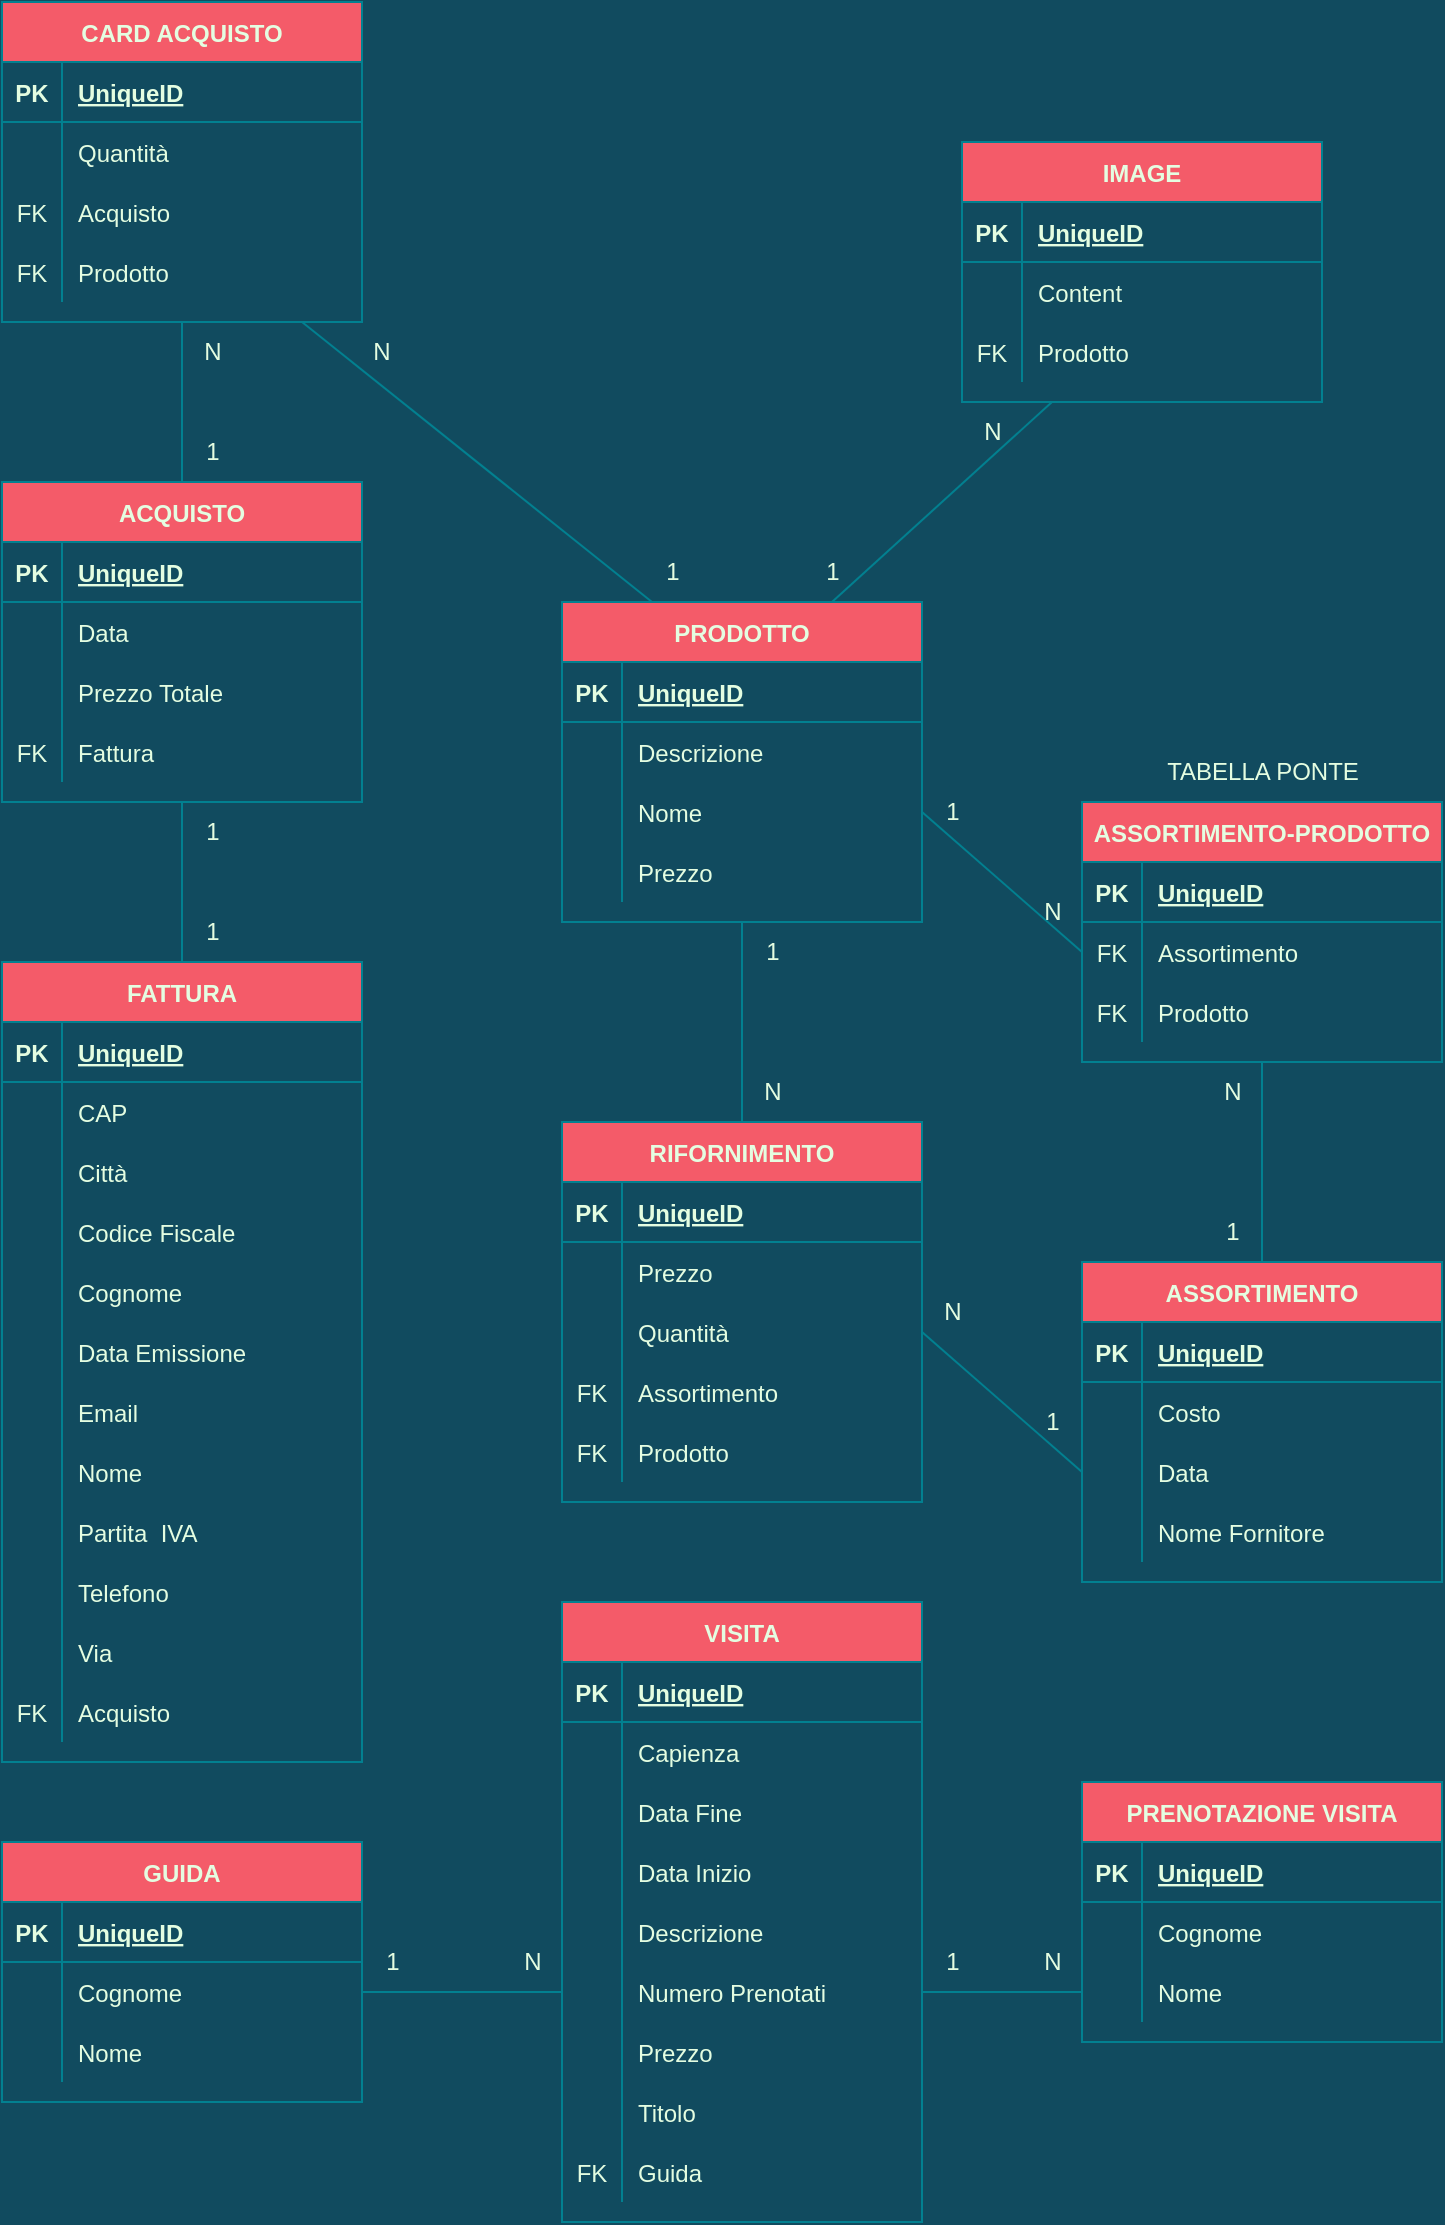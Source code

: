 <mxfile version="20.2.8" type="google"><diagram id="WiWcr1y21hzTQ_Bu6N-o" name="Page-1"><mxGraphModel grid="1" page="1" gridSize="10" guides="1" tooltips="1" connect="1" arrows="1" fold="1" pageScale="1" pageWidth="827" pageHeight="1169" background="#114B5F" math="0" shadow="0"><root><mxCell id="0"/><mxCell id="1" parent="0"/><mxCell id="LzkYaqjnx1-_--KuiXiP-1" value="PRODOTTO" style="shape=table;startSize=30;container=1;collapsible=1;childLayout=tableLayout;fixedRows=1;rowLines=0;fontStyle=1;align=center;resizeLast=1;fillColor=#F45B69;strokeColor=#028090;fontColor=#E4FDE1;" vertex="1" parent="1"><mxGeometry x="320" y="-820" width="180" height="160" as="geometry"/></mxCell><mxCell id="LzkYaqjnx1-_--KuiXiP-2" value="" style="shape=tableRow;horizontal=0;startSize=0;swimlaneHead=0;swimlaneBody=0;fillColor=none;collapsible=0;dropTarget=0;points=[[0,0.5],[1,0.5]];portConstraint=eastwest;top=0;left=0;right=0;bottom=1;strokeColor=#028090;fontColor=#E4FDE1;" vertex="1" parent="LzkYaqjnx1-_--KuiXiP-1"><mxGeometry y="30" width="180" height="30" as="geometry"/></mxCell><mxCell id="LzkYaqjnx1-_--KuiXiP-3" value="PK" style="shape=partialRectangle;connectable=0;fillColor=none;top=0;left=0;bottom=0;right=0;fontStyle=1;overflow=hidden;strokeColor=#028090;fontColor=#E4FDE1;" vertex="1" parent="LzkYaqjnx1-_--KuiXiP-2"><mxGeometry width="30" height="30" as="geometry"><mxRectangle width="30" height="30" as="alternateBounds"/></mxGeometry></mxCell><mxCell id="LzkYaqjnx1-_--KuiXiP-4" value="UniqueID" style="shape=partialRectangle;connectable=0;fillColor=none;top=0;left=0;bottom=0;right=0;align=left;spacingLeft=6;fontStyle=5;overflow=hidden;strokeColor=#028090;fontColor=#E4FDE1;" vertex="1" parent="LzkYaqjnx1-_--KuiXiP-2"><mxGeometry x="30" width="150" height="30" as="geometry"><mxRectangle width="150" height="30" as="alternateBounds"/></mxGeometry></mxCell><mxCell id="LzkYaqjnx1-_--KuiXiP-5" value="" style="shape=tableRow;horizontal=0;startSize=0;swimlaneHead=0;swimlaneBody=0;fillColor=none;collapsible=0;dropTarget=0;points=[[0,0.5],[1,0.5]];portConstraint=eastwest;top=0;left=0;right=0;bottom=0;strokeColor=#028090;fontColor=#E4FDE1;" vertex="1" parent="LzkYaqjnx1-_--KuiXiP-1"><mxGeometry y="60" width="180" height="30" as="geometry"/></mxCell><mxCell id="LzkYaqjnx1-_--KuiXiP-6" value="" style="shape=partialRectangle;connectable=0;fillColor=none;top=0;left=0;bottom=0;right=0;editable=1;overflow=hidden;strokeColor=#028090;fontColor=#E4FDE1;" vertex="1" parent="LzkYaqjnx1-_--KuiXiP-5"><mxGeometry width="30" height="30" as="geometry"><mxRectangle width="30" height="30" as="alternateBounds"/></mxGeometry></mxCell><mxCell id="LzkYaqjnx1-_--KuiXiP-7" value="Descrizione" style="shape=partialRectangle;connectable=0;fillColor=none;top=0;left=0;bottom=0;right=0;align=left;spacingLeft=6;overflow=hidden;strokeColor=#028090;fontColor=#E4FDE1;" vertex="1" parent="LzkYaqjnx1-_--KuiXiP-5"><mxGeometry x="30" width="150" height="30" as="geometry"><mxRectangle width="150" height="30" as="alternateBounds"/></mxGeometry></mxCell><mxCell id="LzkYaqjnx1-_--KuiXiP-8" value="" style="shape=tableRow;horizontal=0;startSize=0;swimlaneHead=0;swimlaneBody=0;fillColor=none;collapsible=0;dropTarget=0;points=[[0,0.5],[1,0.5]];portConstraint=eastwest;top=0;left=0;right=0;bottom=0;strokeColor=#028090;fontColor=#E4FDE1;" vertex="1" parent="LzkYaqjnx1-_--KuiXiP-1"><mxGeometry y="90" width="180" height="30" as="geometry"/></mxCell><mxCell id="LzkYaqjnx1-_--KuiXiP-9" value="" style="shape=partialRectangle;connectable=0;fillColor=none;top=0;left=0;bottom=0;right=0;editable=1;overflow=hidden;strokeColor=#028090;fontColor=#E4FDE1;" vertex="1" parent="LzkYaqjnx1-_--KuiXiP-8"><mxGeometry width="30" height="30" as="geometry"><mxRectangle width="30" height="30" as="alternateBounds"/></mxGeometry></mxCell><mxCell id="LzkYaqjnx1-_--KuiXiP-10" value="Nome" style="shape=partialRectangle;connectable=0;fillColor=none;top=0;left=0;bottom=0;right=0;align=left;spacingLeft=6;overflow=hidden;strokeColor=#028090;fontColor=#E4FDE1;" vertex="1" parent="LzkYaqjnx1-_--KuiXiP-8"><mxGeometry x="30" width="150" height="30" as="geometry"><mxRectangle width="150" height="30" as="alternateBounds"/></mxGeometry></mxCell><mxCell id="LzkYaqjnx1-_--KuiXiP-11" value="" style="shape=tableRow;horizontal=0;startSize=0;swimlaneHead=0;swimlaneBody=0;fillColor=none;collapsible=0;dropTarget=0;points=[[0,0.5],[1,0.5]];portConstraint=eastwest;top=0;left=0;right=0;bottom=0;strokeColor=#028090;fontColor=#E4FDE1;" vertex="1" parent="LzkYaqjnx1-_--KuiXiP-1"><mxGeometry y="120" width="180" height="30" as="geometry"/></mxCell><mxCell id="LzkYaqjnx1-_--KuiXiP-12" value="" style="shape=partialRectangle;connectable=0;fillColor=none;top=0;left=0;bottom=0;right=0;editable=1;overflow=hidden;strokeColor=#028090;fontColor=#E4FDE1;" vertex="1" parent="LzkYaqjnx1-_--KuiXiP-11"><mxGeometry width="30" height="30" as="geometry"><mxRectangle width="30" height="30" as="alternateBounds"/></mxGeometry></mxCell><mxCell id="LzkYaqjnx1-_--KuiXiP-13" value="Prezzo" style="shape=partialRectangle;connectable=0;fillColor=none;top=0;left=0;bottom=0;right=0;align=left;spacingLeft=6;overflow=hidden;strokeColor=#028090;fontColor=#E4FDE1;" vertex="1" parent="LzkYaqjnx1-_--KuiXiP-11"><mxGeometry x="30" width="150" height="30" as="geometry"><mxRectangle width="150" height="30" as="alternateBounds"/></mxGeometry></mxCell><mxCell id="LzkYaqjnx1-_--KuiXiP-27" value="IMAGE" style="shape=table;startSize=30;container=1;collapsible=1;childLayout=tableLayout;fixedRows=1;rowLines=0;fontStyle=1;align=center;resizeLast=1;fillColor=#F45B69;strokeColor=#028090;fontColor=#E4FDE1;" vertex="1" parent="1"><mxGeometry x="520" y="-1050" width="180" height="130" as="geometry"/></mxCell><mxCell id="LzkYaqjnx1-_--KuiXiP-28" value="" style="shape=tableRow;horizontal=0;startSize=0;swimlaneHead=0;swimlaneBody=0;fillColor=none;collapsible=0;dropTarget=0;points=[[0,0.5],[1,0.5]];portConstraint=eastwest;top=0;left=0;right=0;bottom=1;strokeColor=#028090;fontColor=#E4FDE1;" vertex="1" parent="LzkYaqjnx1-_--KuiXiP-27"><mxGeometry y="30" width="180" height="30" as="geometry"/></mxCell><mxCell id="LzkYaqjnx1-_--KuiXiP-29" value="PK" style="shape=partialRectangle;connectable=0;fillColor=none;top=0;left=0;bottom=0;right=0;fontStyle=1;overflow=hidden;strokeColor=#028090;fontColor=#E4FDE1;" vertex="1" parent="LzkYaqjnx1-_--KuiXiP-28"><mxGeometry width="30" height="30" as="geometry"><mxRectangle width="30" height="30" as="alternateBounds"/></mxGeometry></mxCell><mxCell id="LzkYaqjnx1-_--KuiXiP-30" value="UniqueID" style="shape=partialRectangle;connectable=0;fillColor=none;top=0;left=0;bottom=0;right=0;align=left;spacingLeft=6;fontStyle=5;overflow=hidden;strokeColor=#028090;fontColor=#E4FDE1;" vertex="1" parent="LzkYaqjnx1-_--KuiXiP-28"><mxGeometry x="30" width="150" height="30" as="geometry"><mxRectangle width="150" height="30" as="alternateBounds"/></mxGeometry></mxCell><mxCell id="LzkYaqjnx1-_--KuiXiP-31" value="" style="shape=tableRow;horizontal=0;startSize=0;swimlaneHead=0;swimlaneBody=0;fillColor=none;collapsible=0;dropTarget=0;points=[[0,0.5],[1,0.5]];portConstraint=eastwest;top=0;left=0;right=0;bottom=0;strokeColor=#028090;fontColor=#E4FDE1;" vertex="1" parent="LzkYaqjnx1-_--KuiXiP-27"><mxGeometry y="60" width="180" height="30" as="geometry"/></mxCell><mxCell id="LzkYaqjnx1-_--KuiXiP-32" value="" style="shape=partialRectangle;connectable=0;fillColor=none;top=0;left=0;bottom=0;right=0;editable=1;overflow=hidden;strokeColor=#028090;fontColor=#E4FDE1;" vertex="1" parent="LzkYaqjnx1-_--KuiXiP-31"><mxGeometry width="30" height="30" as="geometry"><mxRectangle width="30" height="30" as="alternateBounds"/></mxGeometry></mxCell><mxCell id="LzkYaqjnx1-_--KuiXiP-33" value="Content" style="shape=partialRectangle;connectable=0;fillColor=none;top=0;left=0;bottom=0;right=0;align=left;spacingLeft=6;overflow=hidden;strokeColor=#028090;fontColor=#E4FDE1;" vertex="1" parent="LzkYaqjnx1-_--KuiXiP-31"><mxGeometry x="30" width="150" height="30" as="geometry"><mxRectangle width="150" height="30" as="alternateBounds"/></mxGeometry></mxCell><mxCell id="LzkYaqjnx1-_--KuiXiP-34" value="" style="shape=tableRow;horizontal=0;startSize=0;swimlaneHead=0;swimlaneBody=0;fillColor=none;collapsible=0;dropTarget=0;points=[[0,0.5],[1,0.5]];portConstraint=eastwest;top=0;left=0;right=0;bottom=0;strokeColor=#028090;fontColor=#E4FDE1;" vertex="1" parent="LzkYaqjnx1-_--KuiXiP-27"><mxGeometry y="90" width="180" height="30" as="geometry"/></mxCell><mxCell id="LzkYaqjnx1-_--KuiXiP-35" value="FK" style="shape=partialRectangle;connectable=0;fillColor=none;top=0;left=0;bottom=0;right=0;editable=1;overflow=hidden;strokeColor=#028090;fontColor=#E4FDE1;" vertex="1" parent="LzkYaqjnx1-_--KuiXiP-34"><mxGeometry width="30" height="30" as="geometry"><mxRectangle width="30" height="30" as="alternateBounds"/></mxGeometry></mxCell><mxCell id="LzkYaqjnx1-_--KuiXiP-36" value="Prodotto" style="shape=partialRectangle;connectable=0;fillColor=none;top=0;left=0;bottom=0;right=0;align=left;spacingLeft=6;overflow=hidden;strokeColor=#028090;fontColor=#E4FDE1;" vertex="1" parent="LzkYaqjnx1-_--KuiXiP-34"><mxGeometry x="30" width="150" height="30" as="geometry"><mxRectangle width="150" height="30" as="alternateBounds"/></mxGeometry></mxCell><mxCell id="LzkYaqjnx1-_--KuiXiP-53" value="CARD ACQUISTO" style="shape=table;startSize=30;container=1;collapsible=1;childLayout=tableLayout;fixedRows=1;rowLines=0;fontStyle=1;align=center;resizeLast=1;fillColor=#F45B69;strokeColor=#028090;fontColor=#E4FDE1;" vertex="1" parent="1"><mxGeometry x="40" y="-1120" width="180" height="160" as="geometry"/></mxCell><mxCell id="LzkYaqjnx1-_--KuiXiP-54" value="" style="shape=tableRow;horizontal=0;startSize=0;swimlaneHead=0;swimlaneBody=0;fillColor=none;collapsible=0;dropTarget=0;points=[[0,0.5],[1,0.5]];portConstraint=eastwest;top=0;left=0;right=0;bottom=1;strokeColor=#028090;fontColor=#E4FDE1;" vertex="1" parent="LzkYaqjnx1-_--KuiXiP-53"><mxGeometry y="30" width="180" height="30" as="geometry"/></mxCell><mxCell id="LzkYaqjnx1-_--KuiXiP-55" value="PK" style="shape=partialRectangle;connectable=0;fillColor=none;top=0;left=0;bottom=0;right=0;fontStyle=1;overflow=hidden;strokeColor=#028090;fontColor=#E4FDE1;" vertex="1" parent="LzkYaqjnx1-_--KuiXiP-54"><mxGeometry width="30" height="30" as="geometry"><mxRectangle width="30" height="30" as="alternateBounds"/></mxGeometry></mxCell><mxCell id="LzkYaqjnx1-_--KuiXiP-56" value="UniqueID" style="shape=partialRectangle;connectable=0;fillColor=none;top=0;left=0;bottom=0;right=0;align=left;spacingLeft=6;fontStyle=5;overflow=hidden;strokeColor=#028090;fontColor=#E4FDE1;" vertex="1" parent="LzkYaqjnx1-_--KuiXiP-54"><mxGeometry x="30" width="150" height="30" as="geometry"><mxRectangle width="150" height="30" as="alternateBounds"/></mxGeometry></mxCell><mxCell id="LzkYaqjnx1-_--KuiXiP-57" value="" style="shape=tableRow;horizontal=0;startSize=0;swimlaneHead=0;swimlaneBody=0;fillColor=none;collapsible=0;dropTarget=0;points=[[0,0.5],[1,0.5]];portConstraint=eastwest;top=0;left=0;right=0;bottom=0;strokeColor=#028090;fontColor=#E4FDE1;" vertex="1" parent="LzkYaqjnx1-_--KuiXiP-53"><mxGeometry y="60" width="180" height="30" as="geometry"/></mxCell><mxCell id="LzkYaqjnx1-_--KuiXiP-58" value="" style="shape=partialRectangle;connectable=0;fillColor=none;top=0;left=0;bottom=0;right=0;editable=1;overflow=hidden;strokeColor=#028090;fontColor=#E4FDE1;" vertex="1" parent="LzkYaqjnx1-_--KuiXiP-57"><mxGeometry width="30" height="30" as="geometry"><mxRectangle width="30" height="30" as="alternateBounds"/></mxGeometry></mxCell><mxCell id="LzkYaqjnx1-_--KuiXiP-59" value="Quantità" style="shape=partialRectangle;connectable=0;fillColor=none;top=0;left=0;bottom=0;right=0;align=left;spacingLeft=6;overflow=hidden;strokeColor=#028090;fontColor=#E4FDE1;" vertex="1" parent="LzkYaqjnx1-_--KuiXiP-57"><mxGeometry x="30" width="150" height="30" as="geometry"><mxRectangle width="150" height="30" as="alternateBounds"/></mxGeometry></mxCell><mxCell id="LzkYaqjnx1-_--KuiXiP-60" value="" style="shape=tableRow;horizontal=0;startSize=0;swimlaneHead=0;swimlaneBody=0;fillColor=none;collapsible=0;dropTarget=0;points=[[0,0.5],[1,0.5]];portConstraint=eastwest;top=0;left=0;right=0;bottom=0;strokeColor=#028090;fontColor=#E4FDE1;" vertex="1" parent="LzkYaqjnx1-_--KuiXiP-53"><mxGeometry y="90" width="180" height="30" as="geometry"/></mxCell><mxCell id="LzkYaqjnx1-_--KuiXiP-61" value="FK" style="shape=partialRectangle;connectable=0;fillColor=none;top=0;left=0;bottom=0;right=0;editable=1;overflow=hidden;strokeColor=#028090;fontColor=#E4FDE1;" vertex="1" parent="LzkYaqjnx1-_--KuiXiP-60"><mxGeometry width="30" height="30" as="geometry"><mxRectangle width="30" height="30" as="alternateBounds"/></mxGeometry></mxCell><mxCell id="LzkYaqjnx1-_--KuiXiP-62" value="Acquisto" style="shape=partialRectangle;connectable=0;fillColor=none;top=0;left=0;bottom=0;right=0;align=left;spacingLeft=6;overflow=hidden;strokeColor=#028090;fontColor=#E4FDE1;" vertex="1" parent="LzkYaqjnx1-_--KuiXiP-60"><mxGeometry x="30" width="150" height="30" as="geometry"><mxRectangle width="150" height="30" as="alternateBounds"/></mxGeometry></mxCell><mxCell id="LzkYaqjnx1-_--KuiXiP-63" value="" style="shape=tableRow;horizontal=0;startSize=0;swimlaneHead=0;swimlaneBody=0;fillColor=none;collapsible=0;dropTarget=0;points=[[0,0.5],[1,0.5]];portConstraint=eastwest;top=0;left=0;right=0;bottom=0;strokeColor=#028090;fontColor=#E4FDE1;" vertex="1" parent="LzkYaqjnx1-_--KuiXiP-53"><mxGeometry y="120" width="180" height="30" as="geometry"/></mxCell><mxCell id="LzkYaqjnx1-_--KuiXiP-64" value="FK" style="shape=partialRectangle;connectable=0;fillColor=none;top=0;left=0;bottom=0;right=0;editable=1;overflow=hidden;strokeColor=#028090;fontColor=#E4FDE1;" vertex="1" parent="LzkYaqjnx1-_--KuiXiP-63"><mxGeometry width="30" height="30" as="geometry"><mxRectangle width="30" height="30" as="alternateBounds"/></mxGeometry></mxCell><mxCell id="LzkYaqjnx1-_--KuiXiP-65" value="Prodotto" style="shape=partialRectangle;connectable=0;fillColor=none;top=0;left=0;bottom=0;right=0;align=left;spacingLeft=6;overflow=hidden;strokeColor=#028090;fontColor=#E4FDE1;" vertex="1" parent="LzkYaqjnx1-_--KuiXiP-63"><mxGeometry x="30" width="150" height="30" as="geometry"><mxRectangle width="150" height="30" as="alternateBounds"/></mxGeometry></mxCell><mxCell id="HZkJz964PnzXNAAT4_HQ-1" value="ACQUISTO" style="shape=table;startSize=30;container=1;collapsible=1;childLayout=tableLayout;fixedRows=1;rowLines=0;fontStyle=1;align=center;resizeLast=1;fillColor=#F45B69;strokeColor=#028090;fontColor=#E4FDE1;" vertex="1" parent="1"><mxGeometry x="40" y="-880" width="180" height="160" as="geometry"/></mxCell><mxCell id="HZkJz964PnzXNAAT4_HQ-2" value="" style="shape=tableRow;horizontal=0;startSize=0;swimlaneHead=0;swimlaneBody=0;fillColor=none;collapsible=0;dropTarget=0;points=[[0,0.5],[1,0.5]];portConstraint=eastwest;top=0;left=0;right=0;bottom=1;strokeColor=#028090;fontColor=#E4FDE1;" vertex="1" parent="HZkJz964PnzXNAAT4_HQ-1"><mxGeometry y="30" width="180" height="30" as="geometry"/></mxCell><mxCell id="HZkJz964PnzXNAAT4_HQ-3" value="PK" style="shape=partialRectangle;connectable=0;fillColor=none;top=0;left=0;bottom=0;right=0;fontStyle=1;overflow=hidden;strokeColor=#028090;fontColor=#E4FDE1;" vertex="1" parent="HZkJz964PnzXNAAT4_HQ-2"><mxGeometry width="30" height="30" as="geometry"><mxRectangle width="30" height="30" as="alternateBounds"/></mxGeometry></mxCell><mxCell id="HZkJz964PnzXNAAT4_HQ-4" value="UniqueID" style="shape=partialRectangle;connectable=0;fillColor=none;top=0;left=0;bottom=0;right=0;align=left;spacingLeft=6;fontStyle=5;overflow=hidden;strokeColor=#028090;fontColor=#E4FDE1;" vertex="1" parent="HZkJz964PnzXNAAT4_HQ-2"><mxGeometry x="30" width="150" height="30" as="geometry"><mxRectangle width="150" height="30" as="alternateBounds"/></mxGeometry></mxCell><mxCell id="HZkJz964PnzXNAAT4_HQ-5" value="" style="shape=tableRow;horizontal=0;startSize=0;swimlaneHead=0;swimlaneBody=0;fillColor=none;collapsible=0;dropTarget=0;points=[[0,0.5],[1,0.5]];portConstraint=eastwest;top=0;left=0;right=0;bottom=0;strokeColor=#028090;fontColor=#E4FDE1;" vertex="1" parent="HZkJz964PnzXNAAT4_HQ-1"><mxGeometry y="60" width="180" height="30" as="geometry"/></mxCell><mxCell id="HZkJz964PnzXNAAT4_HQ-6" value="" style="shape=partialRectangle;connectable=0;fillColor=none;top=0;left=0;bottom=0;right=0;editable=1;overflow=hidden;strokeColor=#028090;fontColor=#E4FDE1;" vertex="1" parent="HZkJz964PnzXNAAT4_HQ-5"><mxGeometry width="30" height="30" as="geometry"><mxRectangle width="30" height="30" as="alternateBounds"/></mxGeometry></mxCell><mxCell id="HZkJz964PnzXNAAT4_HQ-7" value="Data" style="shape=partialRectangle;connectable=0;fillColor=none;top=0;left=0;bottom=0;right=0;align=left;spacingLeft=6;overflow=hidden;strokeColor=#028090;fontColor=#E4FDE1;" vertex="1" parent="HZkJz964PnzXNAAT4_HQ-5"><mxGeometry x="30" width="150" height="30" as="geometry"><mxRectangle width="150" height="30" as="alternateBounds"/></mxGeometry></mxCell><mxCell id="HZkJz964PnzXNAAT4_HQ-8" value="" style="shape=tableRow;horizontal=0;startSize=0;swimlaneHead=0;swimlaneBody=0;fillColor=none;collapsible=0;dropTarget=0;points=[[0,0.5],[1,0.5]];portConstraint=eastwest;top=0;left=0;right=0;bottom=0;strokeColor=#028090;fontColor=#E4FDE1;" vertex="1" parent="HZkJz964PnzXNAAT4_HQ-1"><mxGeometry y="90" width="180" height="30" as="geometry"/></mxCell><mxCell id="HZkJz964PnzXNAAT4_HQ-9" value="" style="shape=partialRectangle;connectable=0;fillColor=none;top=0;left=0;bottom=0;right=0;editable=1;overflow=hidden;strokeColor=#028090;fontColor=#E4FDE1;" vertex="1" parent="HZkJz964PnzXNAAT4_HQ-8"><mxGeometry width="30" height="30" as="geometry"><mxRectangle width="30" height="30" as="alternateBounds"/></mxGeometry></mxCell><mxCell id="HZkJz964PnzXNAAT4_HQ-10" value="Prezzo Totale" style="shape=partialRectangle;connectable=0;fillColor=none;top=0;left=0;bottom=0;right=0;align=left;spacingLeft=6;overflow=hidden;strokeColor=#028090;fontColor=#E4FDE1;" vertex="1" parent="HZkJz964PnzXNAAT4_HQ-8"><mxGeometry x="30" width="150" height="30" as="geometry"><mxRectangle width="150" height="30" as="alternateBounds"/></mxGeometry></mxCell><mxCell id="HZkJz964PnzXNAAT4_HQ-11" value="" style="shape=tableRow;horizontal=0;startSize=0;swimlaneHead=0;swimlaneBody=0;fillColor=none;collapsible=0;dropTarget=0;points=[[0,0.5],[1,0.5]];portConstraint=eastwest;top=0;left=0;right=0;bottom=0;strokeColor=#028090;fontColor=#E4FDE1;" vertex="1" parent="HZkJz964PnzXNAAT4_HQ-1"><mxGeometry y="120" width="180" height="30" as="geometry"/></mxCell><mxCell id="HZkJz964PnzXNAAT4_HQ-12" value="FK" style="shape=partialRectangle;connectable=0;fillColor=none;top=0;left=0;bottom=0;right=0;editable=1;overflow=hidden;strokeColor=#028090;fontColor=#E4FDE1;" vertex="1" parent="HZkJz964PnzXNAAT4_HQ-11"><mxGeometry width="30" height="30" as="geometry"><mxRectangle width="30" height="30" as="alternateBounds"/></mxGeometry></mxCell><mxCell id="HZkJz964PnzXNAAT4_HQ-13" value="Fattura" style="shape=partialRectangle;connectable=0;fillColor=none;top=0;left=0;bottom=0;right=0;align=left;spacingLeft=6;overflow=hidden;strokeColor=#028090;fontColor=#E4FDE1;" vertex="1" parent="HZkJz964PnzXNAAT4_HQ-11"><mxGeometry x="30" width="150" height="30" as="geometry"><mxRectangle width="150" height="30" as="alternateBounds"/></mxGeometry></mxCell><mxCell id="HZkJz964PnzXNAAT4_HQ-14" value="FATTURA" style="shape=table;startSize=30;container=1;collapsible=1;childLayout=tableLayout;fixedRows=1;rowLines=0;fontStyle=1;align=center;resizeLast=1;fillColor=#F45B69;strokeColor=#028090;fontColor=#E4FDE1;" vertex="1" parent="1"><mxGeometry x="40" y="-640" width="180" height="400" as="geometry"/></mxCell><mxCell id="HZkJz964PnzXNAAT4_HQ-15" value="" style="shape=tableRow;horizontal=0;startSize=0;swimlaneHead=0;swimlaneBody=0;fillColor=none;collapsible=0;dropTarget=0;points=[[0,0.5],[1,0.5]];portConstraint=eastwest;top=0;left=0;right=0;bottom=1;strokeColor=#028090;fontColor=#E4FDE1;" vertex="1" parent="HZkJz964PnzXNAAT4_HQ-14"><mxGeometry y="30" width="180" height="30" as="geometry"/></mxCell><mxCell id="HZkJz964PnzXNAAT4_HQ-16" value="PK" style="shape=partialRectangle;connectable=0;fillColor=none;top=0;left=0;bottom=0;right=0;fontStyle=1;overflow=hidden;strokeColor=#028090;fontColor=#E4FDE1;" vertex="1" parent="HZkJz964PnzXNAAT4_HQ-15"><mxGeometry width="30" height="30" as="geometry"><mxRectangle width="30" height="30" as="alternateBounds"/></mxGeometry></mxCell><mxCell id="HZkJz964PnzXNAAT4_HQ-17" value="UniqueID" style="shape=partialRectangle;connectable=0;fillColor=none;top=0;left=0;bottom=0;right=0;align=left;spacingLeft=6;fontStyle=5;overflow=hidden;strokeColor=#028090;fontColor=#E4FDE1;" vertex="1" parent="HZkJz964PnzXNAAT4_HQ-15"><mxGeometry x="30" width="150" height="30" as="geometry"><mxRectangle width="150" height="30" as="alternateBounds"/></mxGeometry></mxCell><mxCell id="HZkJz964PnzXNAAT4_HQ-18" value="" style="shape=tableRow;horizontal=0;startSize=0;swimlaneHead=0;swimlaneBody=0;fillColor=none;collapsible=0;dropTarget=0;points=[[0,0.5],[1,0.5]];portConstraint=eastwest;top=0;left=0;right=0;bottom=0;strokeColor=#028090;fontColor=#E4FDE1;" vertex="1" parent="HZkJz964PnzXNAAT4_HQ-14"><mxGeometry y="60" width="180" height="30" as="geometry"/></mxCell><mxCell id="HZkJz964PnzXNAAT4_HQ-19" value="" style="shape=partialRectangle;connectable=0;fillColor=none;top=0;left=0;bottom=0;right=0;editable=1;overflow=hidden;strokeColor=#028090;fontColor=#E4FDE1;" vertex="1" parent="HZkJz964PnzXNAAT4_HQ-18"><mxGeometry width="30" height="30" as="geometry"><mxRectangle width="30" height="30" as="alternateBounds"/></mxGeometry></mxCell><mxCell id="HZkJz964PnzXNAAT4_HQ-20" value="CAP" style="shape=partialRectangle;connectable=0;fillColor=none;top=0;left=0;bottom=0;right=0;align=left;spacingLeft=6;overflow=hidden;strokeColor=#028090;fontColor=#E4FDE1;" vertex="1" parent="HZkJz964PnzXNAAT4_HQ-18"><mxGeometry x="30" width="150" height="30" as="geometry"><mxRectangle width="150" height="30" as="alternateBounds"/></mxGeometry></mxCell><mxCell id="HZkJz964PnzXNAAT4_HQ-21" value="" style="shape=tableRow;horizontal=0;startSize=0;swimlaneHead=0;swimlaneBody=0;fillColor=none;collapsible=0;dropTarget=0;points=[[0,0.5],[1,0.5]];portConstraint=eastwest;top=0;left=0;right=0;bottom=0;strokeColor=#028090;fontColor=#E4FDE1;" vertex="1" parent="HZkJz964PnzXNAAT4_HQ-14"><mxGeometry y="90" width="180" height="30" as="geometry"/></mxCell><mxCell id="HZkJz964PnzXNAAT4_HQ-22" value="" style="shape=partialRectangle;connectable=0;fillColor=none;top=0;left=0;bottom=0;right=0;editable=1;overflow=hidden;strokeColor=#028090;fontColor=#E4FDE1;" vertex="1" parent="HZkJz964PnzXNAAT4_HQ-21"><mxGeometry width="30" height="30" as="geometry"><mxRectangle width="30" height="30" as="alternateBounds"/></mxGeometry></mxCell><mxCell id="HZkJz964PnzXNAAT4_HQ-23" value="Città" style="shape=partialRectangle;connectable=0;fillColor=none;top=0;left=0;bottom=0;right=0;align=left;spacingLeft=6;overflow=hidden;strokeColor=#028090;fontColor=#E4FDE1;" vertex="1" parent="HZkJz964PnzXNAAT4_HQ-21"><mxGeometry x="30" width="150" height="30" as="geometry"><mxRectangle width="150" height="30" as="alternateBounds"/></mxGeometry></mxCell><mxCell id="HZkJz964PnzXNAAT4_HQ-24" value="" style="shape=tableRow;horizontal=0;startSize=0;swimlaneHead=0;swimlaneBody=0;fillColor=none;collapsible=0;dropTarget=0;points=[[0,0.5],[1,0.5]];portConstraint=eastwest;top=0;left=0;right=0;bottom=0;strokeColor=#028090;fontColor=#E4FDE1;" vertex="1" parent="HZkJz964PnzXNAAT4_HQ-14"><mxGeometry y="120" width="180" height="30" as="geometry"/></mxCell><mxCell id="HZkJz964PnzXNAAT4_HQ-25" value="" style="shape=partialRectangle;connectable=0;fillColor=none;top=0;left=0;bottom=0;right=0;editable=1;overflow=hidden;strokeColor=#028090;fontColor=#E4FDE1;" vertex="1" parent="HZkJz964PnzXNAAT4_HQ-24"><mxGeometry width="30" height="30" as="geometry"><mxRectangle width="30" height="30" as="alternateBounds"/></mxGeometry></mxCell><mxCell id="HZkJz964PnzXNAAT4_HQ-26" value="Codice Fiscale" style="shape=partialRectangle;connectable=0;fillColor=none;top=0;left=0;bottom=0;right=0;align=left;spacingLeft=6;overflow=hidden;strokeColor=#028090;fontColor=#E4FDE1;" vertex="1" parent="HZkJz964PnzXNAAT4_HQ-24"><mxGeometry x="30" width="150" height="30" as="geometry"><mxRectangle width="150" height="30" as="alternateBounds"/></mxGeometry></mxCell><mxCell id="HZkJz964PnzXNAAT4_HQ-27" value="" style="shape=tableRow;horizontal=0;startSize=0;swimlaneHead=0;swimlaneBody=0;fillColor=none;collapsible=0;dropTarget=0;points=[[0,0.5],[1,0.5]];portConstraint=eastwest;top=0;left=0;right=0;bottom=0;strokeColor=#028090;fontColor=#E4FDE1;" vertex="1" parent="HZkJz964PnzXNAAT4_HQ-14"><mxGeometry y="150" width="180" height="30" as="geometry"/></mxCell><mxCell id="HZkJz964PnzXNAAT4_HQ-28" value="" style="shape=partialRectangle;connectable=0;fillColor=none;top=0;left=0;bottom=0;right=0;editable=1;overflow=hidden;strokeColor=#028090;fontColor=#E4FDE1;" vertex="1" parent="HZkJz964PnzXNAAT4_HQ-27"><mxGeometry width="30" height="30" as="geometry"><mxRectangle width="30" height="30" as="alternateBounds"/></mxGeometry></mxCell><mxCell id="HZkJz964PnzXNAAT4_HQ-29" value="Cognome" style="shape=partialRectangle;connectable=0;fillColor=none;top=0;left=0;bottom=0;right=0;align=left;spacingLeft=6;overflow=hidden;strokeColor=#028090;fontColor=#E4FDE1;" vertex="1" parent="HZkJz964PnzXNAAT4_HQ-27"><mxGeometry x="30" width="150" height="30" as="geometry"><mxRectangle width="150" height="30" as="alternateBounds"/></mxGeometry></mxCell><mxCell id="HZkJz964PnzXNAAT4_HQ-30" value="" style="shape=tableRow;horizontal=0;startSize=0;swimlaneHead=0;swimlaneBody=0;fillColor=none;collapsible=0;dropTarget=0;points=[[0,0.5],[1,0.5]];portConstraint=eastwest;top=0;left=0;right=0;bottom=0;strokeColor=#028090;fontColor=#E4FDE1;" vertex="1" parent="HZkJz964PnzXNAAT4_HQ-14"><mxGeometry y="180" width="180" height="30" as="geometry"/></mxCell><mxCell id="HZkJz964PnzXNAAT4_HQ-31" value="" style="shape=partialRectangle;connectable=0;fillColor=none;top=0;left=0;bottom=0;right=0;editable=1;overflow=hidden;strokeColor=#028090;fontColor=#E4FDE1;" vertex="1" parent="HZkJz964PnzXNAAT4_HQ-30"><mxGeometry width="30" height="30" as="geometry"><mxRectangle width="30" height="30" as="alternateBounds"/></mxGeometry></mxCell><mxCell id="HZkJz964PnzXNAAT4_HQ-32" value="Data Emissione" style="shape=partialRectangle;connectable=0;fillColor=none;top=0;left=0;bottom=0;right=0;align=left;spacingLeft=6;overflow=hidden;strokeColor=#028090;fontColor=#E4FDE1;" vertex="1" parent="HZkJz964PnzXNAAT4_HQ-30"><mxGeometry x="30" width="150" height="30" as="geometry"><mxRectangle width="150" height="30" as="alternateBounds"/></mxGeometry></mxCell><mxCell id="HZkJz964PnzXNAAT4_HQ-33" value="" style="shape=tableRow;horizontal=0;startSize=0;swimlaneHead=0;swimlaneBody=0;fillColor=none;collapsible=0;dropTarget=0;points=[[0,0.5],[1,0.5]];portConstraint=eastwest;top=0;left=0;right=0;bottom=0;strokeColor=#028090;fontColor=#E4FDE1;" vertex="1" parent="HZkJz964PnzXNAAT4_HQ-14"><mxGeometry y="210" width="180" height="30" as="geometry"/></mxCell><mxCell id="HZkJz964PnzXNAAT4_HQ-34" value="" style="shape=partialRectangle;connectable=0;fillColor=none;top=0;left=0;bottom=0;right=0;editable=1;overflow=hidden;strokeColor=#028090;fontColor=#E4FDE1;" vertex="1" parent="HZkJz964PnzXNAAT4_HQ-33"><mxGeometry width="30" height="30" as="geometry"><mxRectangle width="30" height="30" as="alternateBounds"/></mxGeometry></mxCell><mxCell id="HZkJz964PnzXNAAT4_HQ-35" value="Email" style="shape=partialRectangle;connectable=0;fillColor=none;top=0;left=0;bottom=0;right=0;align=left;spacingLeft=6;overflow=hidden;strokeColor=#028090;fontColor=#E4FDE1;" vertex="1" parent="HZkJz964PnzXNAAT4_HQ-33"><mxGeometry x="30" width="150" height="30" as="geometry"><mxRectangle width="150" height="30" as="alternateBounds"/></mxGeometry></mxCell><mxCell id="HZkJz964PnzXNAAT4_HQ-36" value="" style="shape=tableRow;horizontal=0;startSize=0;swimlaneHead=0;swimlaneBody=0;fillColor=none;collapsible=0;dropTarget=0;points=[[0,0.5],[1,0.5]];portConstraint=eastwest;top=0;left=0;right=0;bottom=0;strokeColor=#028090;fontColor=#E4FDE1;" vertex="1" parent="HZkJz964PnzXNAAT4_HQ-14"><mxGeometry y="240" width="180" height="30" as="geometry"/></mxCell><mxCell id="HZkJz964PnzXNAAT4_HQ-37" value="" style="shape=partialRectangle;connectable=0;fillColor=none;top=0;left=0;bottom=0;right=0;editable=1;overflow=hidden;strokeColor=#028090;fontColor=#E4FDE1;" vertex="1" parent="HZkJz964PnzXNAAT4_HQ-36"><mxGeometry width="30" height="30" as="geometry"><mxRectangle width="30" height="30" as="alternateBounds"/></mxGeometry></mxCell><mxCell id="HZkJz964PnzXNAAT4_HQ-38" value="Nome" style="shape=partialRectangle;connectable=0;fillColor=none;top=0;left=0;bottom=0;right=0;align=left;spacingLeft=6;overflow=hidden;strokeColor=#028090;fontColor=#E4FDE1;" vertex="1" parent="HZkJz964PnzXNAAT4_HQ-36"><mxGeometry x="30" width="150" height="30" as="geometry"><mxRectangle width="150" height="30" as="alternateBounds"/></mxGeometry></mxCell><mxCell id="HZkJz964PnzXNAAT4_HQ-39" value="" style="shape=tableRow;horizontal=0;startSize=0;swimlaneHead=0;swimlaneBody=0;fillColor=none;collapsible=0;dropTarget=0;points=[[0,0.5],[1,0.5]];portConstraint=eastwest;top=0;left=0;right=0;bottom=0;strokeColor=#028090;fontColor=#E4FDE1;" vertex="1" parent="HZkJz964PnzXNAAT4_HQ-14"><mxGeometry y="270" width="180" height="30" as="geometry"/></mxCell><mxCell id="HZkJz964PnzXNAAT4_HQ-40" value="" style="shape=partialRectangle;connectable=0;fillColor=none;top=0;left=0;bottom=0;right=0;editable=1;overflow=hidden;strokeColor=#028090;fontColor=#E4FDE1;" vertex="1" parent="HZkJz964PnzXNAAT4_HQ-39"><mxGeometry width="30" height="30" as="geometry"><mxRectangle width="30" height="30" as="alternateBounds"/></mxGeometry></mxCell><mxCell id="HZkJz964PnzXNAAT4_HQ-41" value="Partita  IVA" style="shape=partialRectangle;connectable=0;fillColor=none;top=0;left=0;bottom=0;right=0;align=left;spacingLeft=6;overflow=hidden;strokeColor=#028090;fontColor=#E4FDE1;" vertex="1" parent="HZkJz964PnzXNAAT4_HQ-39"><mxGeometry x="30" width="150" height="30" as="geometry"><mxRectangle width="150" height="30" as="alternateBounds"/></mxGeometry></mxCell><mxCell id="HZkJz964PnzXNAAT4_HQ-42" value="" style="shape=tableRow;horizontal=0;startSize=0;swimlaneHead=0;swimlaneBody=0;fillColor=none;collapsible=0;dropTarget=0;points=[[0,0.5],[1,0.5]];portConstraint=eastwest;top=0;left=0;right=0;bottom=0;strokeColor=#028090;fontColor=#E4FDE1;" vertex="1" parent="HZkJz964PnzXNAAT4_HQ-14"><mxGeometry y="300" width="180" height="30" as="geometry"/></mxCell><mxCell id="HZkJz964PnzXNAAT4_HQ-43" value="" style="shape=partialRectangle;connectable=0;fillColor=none;top=0;left=0;bottom=0;right=0;editable=1;overflow=hidden;strokeColor=#028090;fontColor=#E4FDE1;" vertex="1" parent="HZkJz964PnzXNAAT4_HQ-42"><mxGeometry width="30" height="30" as="geometry"><mxRectangle width="30" height="30" as="alternateBounds"/></mxGeometry></mxCell><mxCell id="HZkJz964PnzXNAAT4_HQ-44" value="Telefono" style="shape=partialRectangle;connectable=0;fillColor=none;top=0;left=0;bottom=0;right=0;align=left;spacingLeft=6;overflow=hidden;strokeColor=#028090;fontColor=#E4FDE1;" vertex="1" parent="HZkJz964PnzXNAAT4_HQ-42"><mxGeometry x="30" width="150" height="30" as="geometry"><mxRectangle width="150" height="30" as="alternateBounds"/></mxGeometry></mxCell><mxCell id="HZkJz964PnzXNAAT4_HQ-45" value="" style="shape=tableRow;horizontal=0;startSize=0;swimlaneHead=0;swimlaneBody=0;fillColor=none;collapsible=0;dropTarget=0;points=[[0,0.5],[1,0.5]];portConstraint=eastwest;top=0;left=0;right=0;bottom=0;strokeColor=#028090;fontColor=#E4FDE1;" vertex="1" parent="HZkJz964PnzXNAAT4_HQ-14"><mxGeometry y="330" width="180" height="30" as="geometry"/></mxCell><mxCell id="HZkJz964PnzXNAAT4_HQ-46" value="" style="shape=partialRectangle;connectable=0;fillColor=none;top=0;left=0;bottom=0;right=0;editable=1;overflow=hidden;strokeColor=#028090;fontColor=#E4FDE1;" vertex="1" parent="HZkJz964PnzXNAAT4_HQ-45"><mxGeometry width="30" height="30" as="geometry"><mxRectangle width="30" height="30" as="alternateBounds"/></mxGeometry></mxCell><mxCell id="HZkJz964PnzXNAAT4_HQ-47" value="Via" style="shape=partialRectangle;connectable=0;fillColor=none;top=0;left=0;bottom=0;right=0;align=left;spacingLeft=6;overflow=hidden;strokeColor=#028090;fontColor=#E4FDE1;" vertex="1" parent="HZkJz964PnzXNAAT4_HQ-45"><mxGeometry x="30" width="150" height="30" as="geometry"><mxRectangle width="150" height="30" as="alternateBounds"/></mxGeometry></mxCell><mxCell id="HZkJz964PnzXNAAT4_HQ-48" value="" style="shape=tableRow;horizontal=0;startSize=0;swimlaneHead=0;swimlaneBody=0;fillColor=none;collapsible=0;dropTarget=0;points=[[0,0.5],[1,0.5]];portConstraint=eastwest;top=0;left=0;right=0;bottom=0;strokeColor=#028090;fontColor=#E4FDE1;" vertex="1" parent="HZkJz964PnzXNAAT4_HQ-14"><mxGeometry y="360" width="180" height="30" as="geometry"/></mxCell><mxCell id="HZkJz964PnzXNAAT4_HQ-49" value="FK" style="shape=partialRectangle;connectable=0;fillColor=none;top=0;left=0;bottom=0;right=0;editable=1;overflow=hidden;strokeColor=#028090;fontColor=#E4FDE1;" vertex="1" parent="HZkJz964PnzXNAAT4_HQ-48"><mxGeometry width="30" height="30" as="geometry"><mxRectangle width="30" height="30" as="alternateBounds"/></mxGeometry></mxCell><mxCell id="HZkJz964PnzXNAAT4_HQ-50" value="Acquisto" style="shape=partialRectangle;connectable=0;fillColor=none;top=0;left=0;bottom=0;right=0;align=left;spacingLeft=6;overflow=hidden;strokeColor=#028090;fontColor=#E4FDE1;" vertex="1" parent="HZkJz964PnzXNAAT4_HQ-48"><mxGeometry x="30" width="150" height="30" as="geometry"><mxRectangle width="150" height="30" as="alternateBounds"/></mxGeometry></mxCell><mxCell id="HZkJz964PnzXNAAT4_HQ-51" value="" style="endArrow=none;html=1;rounded=0;exitX=0.25;exitY=0;exitDx=0;exitDy=0;strokeColor=#028090;fontColor=#E4FDE1;labelBackgroundColor=#114B5F;" edge="1" parent="1" source="LzkYaqjnx1-_--KuiXiP-1"><mxGeometry width="50" height="50" relative="1" as="geometry"><mxPoint x="390" y="-840" as="sourcePoint"/><mxPoint x="190" y="-960" as="targetPoint"/></mxGeometry></mxCell><mxCell id="HZkJz964PnzXNAAT4_HQ-52" value="" style="endArrow=none;html=1;rounded=0;exitX=0.5;exitY=1;exitDx=0;exitDy=0;entryX=0.5;entryY=0;entryDx=0;entryDy=0;strokeColor=#028090;fontColor=#E4FDE1;labelBackgroundColor=#114B5F;" edge="1" parent="1" source="LzkYaqjnx1-_--KuiXiP-53" target="HZkJz964PnzXNAAT4_HQ-1"><mxGeometry width="50" height="50" relative="1" as="geometry"><mxPoint x="160" y="-930" as="sourcePoint"/><mxPoint x="250" y="-790" as="targetPoint"/></mxGeometry></mxCell><mxCell id="HZkJz964PnzXNAAT4_HQ-53" value="" style="endArrow=none;html=1;rounded=0;entryX=0.5;entryY=1;entryDx=0;entryDy=0;exitX=0.5;exitY=0;exitDx=0;exitDy=0;strokeColor=#028090;fontColor=#E4FDE1;labelBackgroundColor=#114B5F;" edge="1" parent="1" source="HZkJz964PnzXNAAT4_HQ-14" target="HZkJz964PnzXNAAT4_HQ-1"><mxGeometry width="50" height="50" relative="1" as="geometry"><mxPoint x="390" y="-760" as="sourcePoint"/><mxPoint x="440" y="-810" as="targetPoint"/></mxGeometry></mxCell><mxCell id="HZkJz964PnzXNAAT4_HQ-54" value="N" style="text;html=1;strokeColor=none;fillColor=none;align=center;verticalAlign=middle;whiteSpace=wrap;rounded=0;fontColor=#E4FDE1;" vertex="1" parent="1"><mxGeometry x="200" y="-960" width="60" height="30" as="geometry"/></mxCell><mxCell id="HZkJz964PnzXNAAT4_HQ-55" value="N" style="text;html=1;align=center;verticalAlign=middle;resizable=0;points=[];autosize=1;strokeColor=none;fillColor=none;fontColor=#E4FDE1;" vertex="1" parent="1"><mxGeometry x="130" y="-960" width="30" height="30" as="geometry"/></mxCell><mxCell id="HZkJz964PnzXNAAT4_HQ-56" value="1" style="text;html=1;align=center;verticalAlign=middle;resizable=0;points=[];autosize=1;strokeColor=none;fillColor=none;fontColor=#E4FDE1;" vertex="1" parent="1"><mxGeometry x="360" y="-850" width="30" height="30" as="geometry"/></mxCell><mxCell id="HZkJz964PnzXNAAT4_HQ-57" value="1" style="text;html=1;align=center;verticalAlign=middle;resizable=0;points=[];autosize=1;strokeColor=none;fillColor=none;fontColor=#E4FDE1;" vertex="1" parent="1"><mxGeometry x="130" y="-910" width="30" height="30" as="geometry"/></mxCell><mxCell id="HZkJz964PnzXNAAT4_HQ-59" value="1" style="text;html=1;align=center;verticalAlign=middle;resizable=0;points=[];autosize=1;strokeColor=none;fillColor=none;fontColor=#E4FDE1;" vertex="1" parent="1"><mxGeometry x="130" y="-720" width="30" height="30" as="geometry"/></mxCell><mxCell id="HZkJz964PnzXNAAT4_HQ-60" value="1" style="text;html=1;align=center;verticalAlign=middle;resizable=0;points=[];autosize=1;strokeColor=none;fillColor=none;fontColor=#E4FDE1;" vertex="1" parent="1"><mxGeometry x="130" y="-670" width="30" height="30" as="geometry"/></mxCell><mxCell id="HZkJz964PnzXNAAT4_HQ-61" value="ASSORTIMENTO" style="shape=table;startSize=30;container=1;collapsible=1;childLayout=tableLayout;fixedRows=1;rowLines=0;fontStyle=1;align=center;resizeLast=1;fillColor=#F45B69;strokeColor=#028090;fontColor=#E4FDE1;" vertex="1" parent="1"><mxGeometry x="580" y="-490" width="180" height="160" as="geometry"/></mxCell><mxCell id="HZkJz964PnzXNAAT4_HQ-62" value="" style="shape=tableRow;horizontal=0;startSize=0;swimlaneHead=0;swimlaneBody=0;fillColor=none;collapsible=0;dropTarget=0;points=[[0,0.5],[1,0.5]];portConstraint=eastwest;top=0;left=0;right=0;bottom=1;strokeColor=#028090;fontColor=#E4FDE1;" vertex="1" parent="HZkJz964PnzXNAAT4_HQ-61"><mxGeometry y="30" width="180" height="30" as="geometry"/></mxCell><mxCell id="HZkJz964PnzXNAAT4_HQ-63" value="PK" style="shape=partialRectangle;connectable=0;fillColor=none;top=0;left=0;bottom=0;right=0;fontStyle=1;overflow=hidden;strokeColor=#028090;fontColor=#E4FDE1;" vertex="1" parent="HZkJz964PnzXNAAT4_HQ-62"><mxGeometry width="30" height="30" as="geometry"><mxRectangle width="30" height="30" as="alternateBounds"/></mxGeometry></mxCell><mxCell id="HZkJz964PnzXNAAT4_HQ-64" value="UniqueID" style="shape=partialRectangle;connectable=0;fillColor=none;top=0;left=0;bottom=0;right=0;align=left;spacingLeft=6;fontStyle=5;overflow=hidden;strokeColor=#028090;fontColor=#E4FDE1;" vertex="1" parent="HZkJz964PnzXNAAT4_HQ-62"><mxGeometry x="30" width="150" height="30" as="geometry"><mxRectangle width="150" height="30" as="alternateBounds"/></mxGeometry></mxCell><mxCell id="HZkJz964PnzXNAAT4_HQ-65" value="" style="shape=tableRow;horizontal=0;startSize=0;swimlaneHead=0;swimlaneBody=0;fillColor=none;collapsible=0;dropTarget=0;points=[[0,0.5],[1,0.5]];portConstraint=eastwest;top=0;left=0;right=0;bottom=0;strokeColor=#028090;fontColor=#E4FDE1;" vertex="1" parent="HZkJz964PnzXNAAT4_HQ-61"><mxGeometry y="60" width="180" height="30" as="geometry"/></mxCell><mxCell id="HZkJz964PnzXNAAT4_HQ-66" value="" style="shape=partialRectangle;connectable=0;fillColor=none;top=0;left=0;bottom=0;right=0;editable=1;overflow=hidden;strokeColor=#028090;fontColor=#E4FDE1;" vertex="1" parent="HZkJz964PnzXNAAT4_HQ-65"><mxGeometry width="30" height="30" as="geometry"><mxRectangle width="30" height="30" as="alternateBounds"/></mxGeometry></mxCell><mxCell id="HZkJz964PnzXNAAT4_HQ-67" value="Costo" style="shape=partialRectangle;connectable=0;fillColor=none;top=0;left=0;bottom=0;right=0;align=left;spacingLeft=6;overflow=hidden;strokeColor=#028090;fontColor=#E4FDE1;" vertex="1" parent="HZkJz964PnzXNAAT4_HQ-65"><mxGeometry x="30" width="150" height="30" as="geometry"><mxRectangle width="150" height="30" as="alternateBounds"/></mxGeometry></mxCell><mxCell id="HZkJz964PnzXNAAT4_HQ-68" value="" style="shape=tableRow;horizontal=0;startSize=0;swimlaneHead=0;swimlaneBody=0;fillColor=none;collapsible=0;dropTarget=0;points=[[0,0.5],[1,0.5]];portConstraint=eastwest;top=0;left=0;right=0;bottom=0;strokeColor=#028090;fontColor=#E4FDE1;" vertex="1" parent="HZkJz964PnzXNAAT4_HQ-61"><mxGeometry y="90" width="180" height="30" as="geometry"/></mxCell><mxCell id="HZkJz964PnzXNAAT4_HQ-69" value="" style="shape=partialRectangle;connectable=0;fillColor=none;top=0;left=0;bottom=0;right=0;editable=1;overflow=hidden;strokeColor=#028090;fontColor=#E4FDE1;" vertex="1" parent="HZkJz964PnzXNAAT4_HQ-68"><mxGeometry width="30" height="30" as="geometry"><mxRectangle width="30" height="30" as="alternateBounds"/></mxGeometry></mxCell><mxCell id="HZkJz964PnzXNAAT4_HQ-70" value="Data" style="shape=partialRectangle;connectable=0;fillColor=none;top=0;left=0;bottom=0;right=0;align=left;spacingLeft=6;overflow=hidden;strokeColor=#028090;fontColor=#E4FDE1;" vertex="1" parent="HZkJz964PnzXNAAT4_HQ-68"><mxGeometry x="30" width="150" height="30" as="geometry"><mxRectangle width="150" height="30" as="alternateBounds"/></mxGeometry></mxCell><mxCell id="HZkJz964PnzXNAAT4_HQ-71" value="" style="shape=tableRow;horizontal=0;startSize=0;swimlaneHead=0;swimlaneBody=0;fillColor=none;collapsible=0;dropTarget=0;points=[[0,0.5],[1,0.5]];portConstraint=eastwest;top=0;left=0;right=0;bottom=0;strokeColor=#028090;fontColor=#E4FDE1;" vertex="1" parent="HZkJz964PnzXNAAT4_HQ-61"><mxGeometry y="120" width="180" height="30" as="geometry"/></mxCell><mxCell id="HZkJz964PnzXNAAT4_HQ-72" value="" style="shape=partialRectangle;connectable=0;fillColor=none;top=0;left=0;bottom=0;right=0;editable=1;overflow=hidden;strokeColor=#028090;fontColor=#E4FDE1;" vertex="1" parent="HZkJz964PnzXNAAT4_HQ-71"><mxGeometry width="30" height="30" as="geometry"><mxRectangle width="30" height="30" as="alternateBounds"/></mxGeometry></mxCell><mxCell id="HZkJz964PnzXNAAT4_HQ-73" value="Nome Fornitore" style="shape=partialRectangle;connectable=0;fillColor=none;top=0;left=0;bottom=0;right=0;align=left;spacingLeft=6;overflow=hidden;strokeColor=#028090;fontColor=#E4FDE1;" vertex="1" parent="HZkJz964PnzXNAAT4_HQ-71"><mxGeometry x="30" width="150" height="30" as="geometry"><mxRectangle width="150" height="30" as="alternateBounds"/></mxGeometry></mxCell><mxCell id="HZkJz964PnzXNAAT4_HQ-74" value="ASSORTIMENTO-PRODOTTO" style="shape=table;startSize=30;container=1;collapsible=1;childLayout=tableLayout;fixedRows=1;rowLines=0;fontStyle=1;align=center;resizeLast=1;fillColor=#F45B69;strokeColor=#028090;fontColor=#E4FDE1;" vertex="1" parent="1"><mxGeometry x="580" y="-720" width="180" height="130" as="geometry"/></mxCell><mxCell id="HZkJz964PnzXNAAT4_HQ-75" value="" style="shape=tableRow;horizontal=0;startSize=0;swimlaneHead=0;swimlaneBody=0;fillColor=none;collapsible=0;dropTarget=0;points=[[0,0.5],[1,0.5]];portConstraint=eastwest;top=0;left=0;right=0;bottom=1;strokeColor=#028090;fontColor=#E4FDE1;" vertex="1" parent="HZkJz964PnzXNAAT4_HQ-74"><mxGeometry y="30" width="180" height="30" as="geometry"/></mxCell><mxCell id="HZkJz964PnzXNAAT4_HQ-76" value="PK" style="shape=partialRectangle;connectable=0;fillColor=none;top=0;left=0;bottom=0;right=0;fontStyle=1;overflow=hidden;strokeColor=#028090;fontColor=#E4FDE1;" vertex="1" parent="HZkJz964PnzXNAAT4_HQ-75"><mxGeometry width="30" height="30" as="geometry"><mxRectangle width="30" height="30" as="alternateBounds"/></mxGeometry></mxCell><mxCell id="HZkJz964PnzXNAAT4_HQ-77" value="UniqueID" style="shape=partialRectangle;connectable=0;fillColor=none;top=0;left=0;bottom=0;right=0;align=left;spacingLeft=6;fontStyle=5;overflow=hidden;strokeColor=#028090;fontColor=#E4FDE1;" vertex="1" parent="HZkJz964PnzXNAAT4_HQ-75"><mxGeometry x="30" width="150" height="30" as="geometry"><mxRectangle width="150" height="30" as="alternateBounds"/></mxGeometry></mxCell><mxCell id="HZkJz964PnzXNAAT4_HQ-78" value="" style="shape=tableRow;horizontal=0;startSize=0;swimlaneHead=0;swimlaneBody=0;fillColor=none;collapsible=0;dropTarget=0;points=[[0,0.5],[1,0.5]];portConstraint=eastwest;top=0;left=0;right=0;bottom=0;strokeColor=#028090;fontColor=#E4FDE1;" vertex="1" parent="HZkJz964PnzXNAAT4_HQ-74"><mxGeometry y="60" width="180" height="30" as="geometry"/></mxCell><mxCell id="HZkJz964PnzXNAAT4_HQ-79" value="FK" style="shape=partialRectangle;connectable=0;fillColor=none;top=0;left=0;bottom=0;right=0;editable=1;overflow=hidden;strokeColor=#028090;fontColor=#E4FDE1;" vertex="1" parent="HZkJz964PnzXNAAT4_HQ-78"><mxGeometry width="30" height="30" as="geometry"><mxRectangle width="30" height="30" as="alternateBounds"/></mxGeometry></mxCell><mxCell id="HZkJz964PnzXNAAT4_HQ-80" value="Assortimento" style="shape=partialRectangle;connectable=0;fillColor=none;top=0;left=0;bottom=0;right=0;align=left;spacingLeft=6;overflow=hidden;strokeColor=#028090;fontColor=#E4FDE1;" vertex="1" parent="HZkJz964PnzXNAAT4_HQ-78"><mxGeometry x="30" width="150" height="30" as="geometry"><mxRectangle width="150" height="30" as="alternateBounds"/></mxGeometry></mxCell><mxCell id="HZkJz964PnzXNAAT4_HQ-81" value="" style="shape=tableRow;horizontal=0;startSize=0;swimlaneHead=0;swimlaneBody=0;fillColor=none;collapsible=0;dropTarget=0;points=[[0,0.5],[1,0.5]];portConstraint=eastwest;top=0;left=0;right=0;bottom=0;strokeColor=#028090;fontColor=#E4FDE1;" vertex="1" parent="HZkJz964PnzXNAAT4_HQ-74"><mxGeometry y="90" width="180" height="30" as="geometry"/></mxCell><mxCell id="HZkJz964PnzXNAAT4_HQ-82" value="FK" style="shape=partialRectangle;connectable=0;fillColor=none;top=0;left=0;bottom=0;right=0;editable=1;overflow=hidden;strokeColor=#028090;fontColor=#E4FDE1;" vertex="1" parent="HZkJz964PnzXNAAT4_HQ-81"><mxGeometry width="30" height="30" as="geometry"><mxRectangle width="30" height="30" as="alternateBounds"/></mxGeometry></mxCell><mxCell id="HZkJz964PnzXNAAT4_HQ-83" value="Prodotto" style="shape=partialRectangle;connectable=0;fillColor=none;top=0;left=0;bottom=0;right=0;align=left;spacingLeft=6;overflow=hidden;strokeColor=#028090;fontColor=#E4FDE1;" vertex="1" parent="HZkJz964PnzXNAAT4_HQ-81"><mxGeometry x="30" width="150" height="30" as="geometry"><mxRectangle width="150" height="30" as="alternateBounds"/></mxGeometry></mxCell><mxCell id="HZkJz964PnzXNAAT4_HQ-87" value="" style="endArrow=none;html=1;rounded=0;entryX=1;entryY=0.5;entryDx=0;entryDy=0;exitX=0;exitY=0.5;exitDx=0;exitDy=0;strokeColor=#028090;fontColor=#E4FDE1;labelBackgroundColor=#114B5F;" edge="1" parent="1" source="HZkJz964PnzXNAAT4_HQ-78" target="LzkYaqjnx1-_--KuiXiP-8"><mxGeometry width="50" height="50" relative="1" as="geometry"><mxPoint x="390" y="-590" as="sourcePoint"/><mxPoint x="440" y="-640" as="targetPoint"/></mxGeometry></mxCell><mxCell id="HZkJz964PnzXNAAT4_HQ-88" value="" style="endArrow=none;html=1;rounded=0;entryX=0.5;entryY=1;entryDx=0;entryDy=0;exitX=0.5;exitY=0;exitDx=0;exitDy=0;strokeColor=#028090;fontColor=#E4FDE1;labelBackgroundColor=#114B5F;" edge="1" parent="1" source="HZkJz964PnzXNAAT4_HQ-61" target="HZkJz964PnzXNAAT4_HQ-74"><mxGeometry width="50" height="50" relative="1" as="geometry"><mxPoint x="390" y="-590" as="sourcePoint"/><mxPoint x="440" y="-640" as="targetPoint"/></mxGeometry></mxCell><mxCell id="HZkJz964PnzXNAAT4_HQ-89" value="RIFORNIMENTO" style="shape=table;startSize=30;container=1;collapsible=1;childLayout=tableLayout;fixedRows=1;rowLines=0;fontStyle=1;align=center;resizeLast=1;fillColor=#F45B69;strokeColor=#028090;fontColor=#E4FDE1;" vertex="1" parent="1"><mxGeometry x="320" y="-560" width="180" height="190" as="geometry"/></mxCell><mxCell id="HZkJz964PnzXNAAT4_HQ-90" value="" style="shape=tableRow;horizontal=0;startSize=0;swimlaneHead=0;swimlaneBody=0;fillColor=none;collapsible=0;dropTarget=0;points=[[0,0.5],[1,0.5]];portConstraint=eastwest;top=0;left=0;right=0;bottom=1;strokeColor=#028090;fontColor=#E4FDE1;" vertex="1" parent="HZkJz964PnzXNAAT4_HQ-89"><mxGeometry y="30" width="180" height="30" as="geometry"/></mxCell><mxCell id="HZkJz964PnzXNAAT4_HQ-91" value="PK" style="shape=partialRectangle;connectable=0;fillColor=none;top=0;left=0;bottom=0;right=0;fontStyle=1;overflow=hidden;strokeColor=#028090;fontColor=#E4FDE1;" vertex="1" parent="HZkJz964PnzXNAAT4_HQ-90"><mxGeometry width="30" height="30" as="geometry"><mxRectangle width="30" height="30" as="alternateBounds"/></mxGeometry></mxCell><mxCell id="HZkJz964PnzXNAAT4_HQ-92" value="UniqueID" style="shape=partialRectangle;connectable=0;fillColor=none;top=0;left=0;bottom=0;right=0;align=left;spacingLeft=6;fontStyle=5;overflow=hidden;strokeColor=#028090;fontColor=#E4FDE1;" vertex="1" parent="HZkJz964PnzXNAAT4_HQ-90"><mxGeometry x="30" width="150" height="30" as="geometry"><mxRectangle width="150" height="30" as="alternateBounds"/></mxGeometry></mxCell><mxCell id="HZkJz964PnzXNAAT4_HQ-93" value="" style="shape=tableRow;horizontal=0;startSize=0;swimlaneHead=0;swimlaneBody=0;fillColor=none;collapsible=0;dropTarget=0;points=[[0,0.5],[1,0.5]];portConstraint=eastwest;top=0;left=0;right=0;bottom=0;strokeColor=#028090;fontColor=#E4FDE1;" vertex="1" parent="HZkJz964PnzXNAAT4_HQ-89"><mxGeometry y="60" width="180" height="30" as="geometry"/></mxCell><mxCell id="HZkJz964PnzXNAAT4_HQ-94" value="" style="shape=partialRectangle;connectable=0;fillColor=none;top=0;left=0;bottom=0;right=0;editable=1;overflow=hidden;strokeColor=#028090;fontColor=#E4FDE1;" vertex="1" parent="HZkJz964PnzXNAAT4_HQ-93"><mxGeometry width="30" height="30" as="geometry"><mxRectangle width="30" height="30" as="alternateBounds"/></mxGeometry></mxCell><mxCell id="HZkJz964PnzXNAAT4_HQ-95" value="Prezzo" style="shape=partialRectangle;connectable=0;fillColor=none;top=0;left=0;bottom=0;right=0;align=left;spacingLeft=6;overflow=hidden;strokeColor=#028090;fontColor=#E4FDE1;" vertex="1" parent="HZkJz964PnzXNAAT4_HQ-93"><mxGeometry x="30" width="150" height="30" as="geometry"><mxRectangle width="150" height="30" as="alternateBounds"/></mxGeometry></mxCell><mxCell id="HZkJz964PnzXNAAT4_HQ-96" value="" style="shape=tableRow;horizontal=0;startSize=0;swimlaneHead=0;swimlaneBody=0;fillColor=none;collapsible=0;dropTarget=0;points=[[0,0.5],[1,0.5]];portConstraint=eastwest;top=0;left=0;right=0;bottom=0;strokeColor=#028090;fontColor=#E4FDE1;" vertex="1" parent="HZkJz964PnzXNAAT4_HQ-89"><mxGeometry y="90" width="180" height="30" as="geometry"/></mxCell><mxCell id="HZkJz964PnzXNAAT4_HQ-97" value="" style="shape=partialRectangle;connectable=0;fillColor=none;top=0;left=0;bottom=0;right=0;editable=1;overflow=hidden;strokeColor=#028090;fontColor=#E4FDE1;" vertex="1" parent="HZkJz964PnzXNAAT4_HQ-96"><mxGeometry width="30" height="30" as="geometry"><mxRectangle width="30" height="30" as="alternateBounds"/></mxGeometry></mxCell><mxCell id="HZkJz964PnzXNAAT4_HQ-98" value="Quantità" style="shape=partialRectangle;connectable=0;fillColor=none;top=0;left=0;bottom=0;right=0;align=left;spacingLeft=6;overflow=hidden;strokeColor=#028090;fontColor=#E4FDE1;" vertex="1" parent="HZkJz964PnzXNAAT4_HQ-96"><mxGeometry x="30" width="150" height="30" as="geometry"><mxRectangle width="150" height="30" as="alternateBounds"/></mxGeometry></mxCell><mxCell id="HZkJz964PnzXNAAT4_HQ-99" value="" style="shape=tableRow;horizontal=0;startSize=0;swimlaneHead=0;swimlaneBody=0;fillColor=none;collapsible=0;dropTarget=0;points=[[0,0.5],[1,0.5]];portConstraint=eastwest;top=0;left=0;right=0;bottom=0;strokeColor=#028090;fontColor=#E4FDE1;" vertex="1" parent="HZkJz964PnzXNAAT4_HQ-89"><mxGeometry y="120" width="180" height="30" as="geometry"/></mxCell><mxCell id="HZkJz964PnzXNAAT4_HQ-100" value="FK" style="shape=partialRectangle;connectable=0;fillColor=none;top=0;left=0;bottom=0;right=0;editable=1;overflow=hidden;strokeColor=#028090;fontColor=#E4FDE1;" vertex="1" parent="HZkJz964PnzXNAAT4_HQ-99"><mxGeometry width="30" height="30" as="geometry"><mxRectangle width="30" height="30" as="alternateBounds"/></mxGeometry></mxCell><mxCell id="HZkJz964PnzXNAAT4_HQ-101" value="Assortimento" style="shape=partialRectangle;connectable=0;fillColor=none;top=0;left=0;bottom=0;right=0;align=left;spacingLeft=6;overflow=hidden;strokeColor=#028090;fontColor=#E4FDE1;" vertex="1" parent="HZkJz964PnzXNAAT4_HQ-99"><mxGeometry x="30" width="150" height="30" as="geometry"><mxRectangle width="150" height="30" as="alternateBounds"/></mxGeometry></mxCell><mxCell id="HZkJz964PnzXNAAT4_HQ-104" value="" style="shape=tableRow;horizontal=0;startSize=0;swimlaneHead=0;swimlaneBody=0;fillColor=none;collapsible=0;dropTarget=0;points=[[0,0.5],[1,0.5]];portConstraint=eastwest;top=0;left=0;right=0;bottom=0;strokeColor=#028090;fontColor=#E4FDE1;" vertex="1" parent="HZkJz964PnzXNAAT4_HQ-89"><mxGeometry y="150" width="180" height="30" as="geometry"/></mxCell><mxCell id="HZkJz964PnzXNAAT4_HQ-105" value="FK" style="shape=partialRectangle;connectable=0;fillColor=none;top=0;left=0;bottom=0;right=0;editable=1;overflow=hidden;strokeColor=#028090;fontColor=#E4FDE1;" vertex="1" parent="HZkJz964PnzXNAAT4_HQ-104"><mxGeometry width="30" height="30" as="geometry"><mxRectangle width="30" height="30" as="alternateBounds"/></mxGeometry></mxCell><mxCell id="HZkJz964PnzXNAAT4_HQ-106" value="Prodotto" style="shape=partialRectangle;connectable=0;fillColor=none;top=0;left=0;bottom=0;right=0;align=left;spacingLeft=6;overflow=hidden;strokeColor=#028090;fontColor=#E4FDE1;" vertex="1" parent="HZkJz964PnzXNAAT4_HQ-104"><mxGeometry x="30" width="150" height="30" as="geometry"><mxRectangle width="150" height="30" as="alternateBounds"/></mxGeometry></mxCell><mxCell id="HZkJz964PnzXNAAT4_HQ-102" value="" style="endArrow=none;html=1;rounded=0;entryX=0.5;entryY=0;entryDx=0;entryDy=0;exitX=0.5;exitY=1;exitDx=0;exitDy=0;strokeColor=#028090;fontColor=#E4FDE1;labelBackgroundColor=#114B5F;" edge="1" parent="1" source="LzkYaqjnx1-_--KuiXiP-1" target="HZkJz964PnzXNAAT4_HQ-89"><mxGeometry width="50" height="50" relative="1" as="geometry"><mxPoint x="390" y="-510" as="sourcePoint"/><mxPoint x="440" y="-560" as="targetPoint"/></mxGeometry></mxCell><mxCell id="HZkJz964PnzXNAAT4_HQ-103" value="" style="endArrow=none;html=1;rounded=0;entryX=1;entryY=0.5;entryDx=0;entryDy=0;exitX=0;exitY=0.5;exitDx=0;exitDy=0;strokeColor=#028090;fontColor=#E4FDE1;labelBackgroundColor=#114B5F;" edge="1" parent="1" source="HZkJz964PnzXNAAT4_HQ-68" target="HZkJz964PnzXNAAT4_HQ-96"><mxGeometry width="50" height="50" relative="1" as="geometry"><mxPoint x="390" y="-510" as="sourcePoint"/><mxPoint x="440" y="-560" as="targetPoint"/></mxGeometry></mxCell><mxCell id="HZkJz964PnzXNAAT4_HQ-107" value="" style="endArrow=none;html=1;rounded=0;entryX=0.75;entryY=0;entryDx=0;entryDy=0;exitX=0.25;exitY=1;exitDx=0;exitDy=0;strokeColor=#028090;fontColor=#E4FDE1;labelBackgroundColor=#114B5F;" edge="1" parent="1" source="LzkYaqjnx1-_--KuiXiP-27" target="LzkYaqjnx1-_--KuiXiP-1"><mxGeometry width="50" height="50" relative="1" as="geometry"><mxPoint x="390" y="-760" as="sourcePoint"/><mxPoint x="440" y="-810" as="targetPoint"/></mxGeometry></mxCell><mxCell id="HZkJz964PnzXNAAT4_HQ-108" value="N" style="text;html=1;align=center;verticalAlign=middle;resizable=0;points=[];autosize=1;strokeColor=none;fillColor=none;fontColor=#E4FDE1;" vertex="1" parent="1"><mxGeometry x="520" y="-920" width="30" height="30" as="geometry"/></mxCell><mxCell id="HZkJz964PnzXNAAT4_HQ-109" value="1" style="text;html=1;align=center;verticalAlign=middle;resizable=0;points=[];autosize=1;strokeColor=none;fillColor=none;fontColor=#E4FDE1;" vertex="1" parent="1"><mxGeometry x="440" y="-850" width="30" height="30" as="geometry"/></mxCell><mxCell id="HZkJz964PnzXNAAT4_HQ-110" value="N" style="text;html=1;align=center;verticalAlign=middle;resizable=0;points=[];autosize=1;strokeColor=none;fillColor=none;fontColor=#E4FDE1;" vertex="1" parent="1"><mxGeometry x="550" y="-680" width="30" height="30" as="geometry"/></mxCell><mxCell id="HZkJz964PnzXNAAT4_HQ-112" value="1" style="text;html=1;align=center;verticalAlign=middle;resizable=0;points=[];autosize=1;strokeColor=none;fillColor=none;fontColor=#E4FDE1;" vertex="1" parent="1"><mxGeometry x="500" y="-730" width="30" height="30" as="geometry"/></mxCell><mxCell id="HZkJz964PnzXNAAT4_HQ-113" value="N" style="text;html=1;align=center;verticalAlign=middle;resizable=0;points=[];autosize=1;strokeColor=none;fillColor=none;fontColor=#E4FDE1;" vertex="1" parent="1"><mxGeometry x="410" y="-590" width="30" height="30" as="geometry"/></mxCell><mxCell id="HZkJz964PnzXNAAT4_HQ-114" value="1" style="text;html=1;align=center;verticalAlign=middle;resizable=0;points=[];autosize=1;strokeColor=none;fillColor=none;fontColor=#E4FDE1;" vertex="1" parent="1"><mxGeometry x="410" y="-660" width="30" height="30" as="geometry"/></mxCell><mxCell id="HZkJz964PnzXNAAT4_HQ-115" value="1" style="text;html=1;align=center;verticalAlign=middle;resizable=0;points=[];autosize=1;strokeColor=none;fillColor=none;fontColor=#E4FDE1;" vertex="1" parent="1"><mxGeometry x="550" y="-425" width="30" height="30" as="geometry"/></mxCell><mxCell id="HZkJz964PnzXNAAT4_HQ-116" value="N" style="text;html=1;align=center;verticalAlign=middle;resizable=0;points=[];autosize=1;strokeColor=none;fillColor=none;fontColor=#E4FDE1;" vertex="1" parent="1"><mxGeometry x="500" y="-480" width="30" height="30" as="geometry"/></mxCell><mxCell id="HZkJz964PnzXNAAT4_HQ-117" value="N" style="text;html=1;align=center;verticalAlign=middle;resizable=0;points=[];autosize=1;strokeColor=none;fillColor=none;fontColor=#E4FDE1;" vertex="1" parent="1"><mxGeometry x="640" y="-590" width="30" height="30" as="geometry"/></mxCell><mxCell id="HZkJz964PnzXNAAT4_HQ-118" value="1" style="text;html=1;align=center;verticalAlign=middle;resizable=0;points=[];autosize=1;strokeColor=none;fillColor=none;fontColor=#E4FDE1;" vertex="1" parent="1"><mxGeometry x="640" y="-520" width="30" height="30" as="geometry"/></mxCell><mxCell id="HZkJz964PnzXNAAT4_HQ-119" value="TABELLA PONTE" style="text;html=1;align=center;verticalAlign=middle;resizable=0;points=[];autosize=1;strokeColor=none;fillColor=none;fontColor=#E4FDE1;" vertex="1" parent="1"><mxGeometry x="610" y="-750" width="120" height="30" as="geometry"/></mxCell><mxCell id="HZkJz964PnzXNAAT4_HQ-120" value="VISITA" style="shape=table;startSize=30;container=1;collapsible=1;childLayout=tableLayout;fixedRows=1;rowLines=0;fontStyle=1;align=center;resizeLast=1;fillColor=#F45B69;strokeColor=#028090;fontColor=#E4FDE1;" vertex="1" parent="1"><mxGeometry x="320" y="-320" width="180" height="310" as="geometry"/></mxCell><mxCell id="HZkJz964PnzXNAAT4_HQ-121" value="" style="shape=tableRow;horizontal=0;startSize=0;swimlaneHead=0;swimlaneBody=0;fillColor=none;collapsible=0;dropTarget=0;points=[[0,0.5],[1,0.5]];portConstraint=eastwest;top=0;left=0;right=0;bottom=1;strokeColor=#028090;fontColor=#E4FDE1;" vertex="1" parent="HZkJz964PnzXNAAT4_HQ-120"><mxGeometry y="30" width="180" height="30" as="geometry"/></mxCell><mxCell id="HZkJz964PnzXNAAT4_HQ-122" value="PK" style="shape=partialRectangle;connectable=0;fillColor=none;top=0;left=0;bottom=0;right=0;fontStyle=1;overflow=hidden;strokeColor=#028090;fontColor=#E4FDE1;" vertex="1" parent="HZkJz964PnzXNAAT4_HQ-121"><mxGeometry width="30" height="30" as="geometry"><mxRectangle width="30" height="30" as="alternateBounds"/></mxGeometry></mxCell><mxCell id="HZkJz964PnzXNAAT4_HQ-123" value="UniqueID" style="shape=partialRectangle;connectable=0;fillColor=none;top=0;left=0;bottom=0;right=0;align=left;spacingLeft=6;fontStyle=5;overflow=hidden;strokeColor=#028090;fontColor=#E4FDE1;" vertex="1" parent="HZkJz964PnzXNAAT4_HQ-121"><mxGeometry x="30" width="150" height="30" as="geometry"><mxRectangle width="150" height="30" as="alternateBounds"/></mxGeometry></mxCell><mxCell id="HZkJz964PnzXNAAT4_HQ-124" value="" style="shape=tableRow;horizontal=0;startSize=0;swimlaneHead=0;swimlaneBody=0;fillColor=none;collapsible=0;dropTarget=0;points=[[0,0.5],[1,0.5]];portConstraint=eastwest;top=0;left=0;right=0;bottom=0;strokeColor=#028090;fontColor=#E4FDE1;" vertex="1" parent="HZkJz964PnzXNAAT4_HQ-120"><mxGeometry y="60" width="180" height="30" as="geometry"/></mxCell><mxCell id="HZkJz964PnzXNAAT4_HQ-125" value="" style="shape=partialRectangle;connectable=0;fillColor=none;top=0;left=0;bottom=0;right=0;editable=1;overflow=hidden;strokeColor=#028090;fontColor=#E4FDE1;" vertex="1" parent="HZkJz964PnzXNAAT4_HQ-124"><mxGeometry width="30" height="30" as="geometry"><mxRectangle width="30" height="30" as="alternateBounds"/></mxGeometry></mxCell><mxCell id="HZkJz964PnzXNAAT4_HQ-126" value="Capienza" style="shape=partialRectangle;connectable=0;fillColor=none;top=0;left=0;bottom=0;right=0;align=left;spacingLeft=6;overflow=hidden;strokeColor=#028090;fontColor=#E4FDE1;" vertex="1" parent="HZkJz964PnzXNAAT4_HQ-124"><mxGeometry x="30" width="150" height="30" as="geometry"><mxRectangle width="150" height="30" as="alternateBounds"/></mxGeometry></mxCell><mxCell id="HZkJz964PnzXNAAT4_HQ-127" value="" style="shape=tableRow;horizontal=0;startSize=0;swimlaneHead=0;swimlaneBody=0;fillColor=none;collapsible=0;dropTarget=0;points=[[0,0.5],[1,0.5]];portConstraint=eastwest;top=0;left=0;right=0;bottom=0;strokeColor=#028090;fontColor=#E4FDE1;" vertex="1" parent="HZkJz964PnzXNAAT4_HQ-120"><mxGeometry y="90" width="180" height="30" as="geometry"/></mxCell><mxCell id="HZkJz964PnzXNAAT4_HQ-128" value="" style="shape=partialRectangle;connectable=0;fillColor=none;top=0;left=0;bottom=0;right=0;editable=1;overflow=hidden;strokeColor=#028090;fontColor=#E4FDE1;" vertex="1" parent="HZkJz964PnzXNAAT4_HQ-127"><mxGeometry width="30" height="30" as="geometry"><mxRectangle width="30" height="30" as="alternateBounds"/></mxGeometry></mxCell><mxCell id="HZkJz964PnzXNAAT4_HQ-129" value="Data Fine" style="shape=partialRectangle;connectable=0;fillColor=none;top=0;left=0;bottom=0;right=0;align=left;spacingLeft=6;overflow=hidden;strokeColor=#028090;fontColor=#E4FDE1;" vertex="1" parent="HZkJz964PnzXNAAT4_HQ-127"><mxGeometry x="30" width="150" height="30" as="geometry"><mxRectangle width="150" height="30" as="alternateBounds"/></mxGeometry></mxCell><mxCell id="HZkJz964PnzXNAAT4_HQ-130" value="" style="shape=tableRow;horizontal=0;startSize=0;swimlaneHead=0;swimlaneBody=0;fillColor=none;collapsible=0;dropTarget=0;points=[[0,0.5],[1,0.5]];portConstraint=eastwest;top=0;left=0;right=0;bottom=0;strokeColor=#028090;fontColor=#E4FDE1;" vertex="1" parent="HZkJz964PnzXNAAT4_HQ-120"><mxGeometry y="120" width="180" height="30" as="geometry"/></mxCell><mxCell id="HZkJz964PnzXNAAT4_HQ-131" value="" style="shape=partialRectangle;connectable=0;fillColor=none;top=0;left=0;bottom=0;right=0;editable=1;overflow=hidden;strokeColor=#028090;fontColor=#E4FDE1;" vertex="1" parent="HZkJz964PnzXNAAT4_HQ-130"><mxGeometry width="30" height="30" as="geometry"><mxRectangle width="30" height="30" as="alternateBounds"/></mxGeometry></mxCell><mxCell id="HZkJz964PnzXNAAT4_HQ-132" value="Data Inizio" style="shape=partialRectangle;connectable=0;fillColor=none;top=0;left=0;bottom=0;right=0;align=left;spacingLeft=6;overflow=hidden;strokeColor=#028090;fontColor=#E4FDE1;" vertex="1" parent="HZkJz964PnzXNAAT4_HQ-130"><mxGeometry x="30" width="150" height="30" as="geometry"><mxRectangle width="150" height="30" as="alternateBounds"/></mxGeometry></mxCell><mxCell id="HZkJz964PnzXNAAT4_HQ-133" value="" style="shape=tableRow;horizontal=0;startSize=0;swimlaneHead=0;swimlaneBody=0;fillColor=none;collapsible=0;dropTarget=0;points=[[0,0.5],[1,0.5]];portConstraint=eastwest;top=0;left=0;right=0;bottom=0;strokeColor=#028090;fontColor=#E4FDE1;" vertex="1" parent="HZkJz964PnzXNAAT4_HQ-120"><mxGeometry y="150" width="180" height="30" as="geometry"/></mxCell><mxCell id="HZkJz964PnzXNAAT4_HQ-134" value="" style="shape=partialRectangle;connectable=0;fillColor=none;top=0;left=0;bottom=0;right=0;editable=1;overflow=hidden;strokeColor=#028090;fontColor=#E4FDE1;" vertex="1" parent="HZkJz964PnzXNAAT4_HQ-133"><mxGeometry width="30" height="30" as="geometry"><mxRectangle width="30" height="30" as="alternateBounds"/></mxGeometry></mxCell><mxCell id="HZkJz964PnzXNAAT4_HQ-135" value="Descrizione" style="shape=partialRectangle;connectable=0;fillColor=none;top=0;left=0;bottom=0;right=0;align=left;spacingLeft=6;overflow=hidden;strokeColor=#028090;fontColor=#E4FDE1;" vertex="1" parent="HZkJz964PnzXNAAT4_HQ-133"><mxGeometry x="30" width="150" height="30" as="geometry"><mxRectangle width="150" height="30" as="alternateBounds"/></mxGeometry></mxCell><mxCell id="HZkJz964PnzXNAAT4_HQ-136" value="" style="shape=tableRow;horizontal=0;startSize=0;swimlaneHead=0;swimlaneBody=0;fillColor=none;collapsible=0;dropTarget=0;points=[[0,0.5],[1,0.5]];portConstraint=eastwest;top=0;left=0;right=0;bottom=0;strokeColor=#028090;fontColor=#E4FDE1;" vertex="1" parent="HZkJz964PnzXNAAT4_HQ-120"><mxGeometry y="180" width="180" height="30" as="geometry"/></mxCell><mxCell id="HZkJz964PnzXNAAT4_HQ-137" value="" style="shape=partialRectangle;connectable=0;fillColor=none;top=0;left=0;bottom=0;right=0;editable=1;overflow=hidden;strokeColor=#028090;fontColor=#E4FDE1;" vertex="1" parent="HZkJz964PnzXNAAT4_HQ-136"><mxGeometry width="30" height="30" as="geometry"><mxRectangle width="30" height="30" as="alternateBounds"/></mxGeometry></mxCell><mxCell id="HZkJz964PnzXNAAT4_HQ-138" value="Numero Prenotati" style="shape=partialRectangle;connectable=0;fillColor=none;top=0;left=0;bottom=0;right=0;align=left;spacingLeft=6;overflow=hidden;strokeColor=#028090;fontColor=#E4FDE1;" vertex="1" parent="HZkJz964PnzXNAAT4_HQ-136"><mxGeometry x="30" width="150" height="30" as="geometry"><mxRectangle width="150" height="30" as="alternateBounds"/></mxGeometry></mxCell><mxCell id="HZkJz964PnzXNAAT4_HQ-139" value="" style="shape=tableRow;horizontal=0;startSize=0;swimlaneHead=0;swimlaneBody=0;fillColor=none;collapsible=0;dropTarget=0;points=[[0,0.5],[1,0.5]];portConstraint=eastwest;top=0;left=0;right=0;bottom=0;strokeColor=#028090;fontColor=#E4FDE1;" vertex="1" parent="HZkJz964PnzXNAAT4_HQ-120"><mxGeometry y="210" width="180" height="30" as="geometry"/></mxCell><mxCell id="HZkJz964PnzXNAAT4_HQ-140" value="" style="shape=partialRectangle;connectable=0;fillColor=none;top=0;left=0;bottom=0;right=0;editable=1;overflow=hidden;strokeColor=#028090;fontColor=#E4FDE1;" vertex="1" parent="HZkJz964PnzXNAAT4_HQ-139"><mxGeometry width="30" height="30" as="geometry"><mxRectangle width="30" height="30" as="alternateBounds"/></mxGeometry></mxCell><mxCell id="HZkJz964PnzXNAAT4_HQ-141" value="Prezzo" style="shape=partialRectangle;connectable=0;fillColor=none;top=0;left=0;bottom=0;right=0;align=left;spacingLeft=6;overflow=hidden;strokeColor=#028090;fontColor=#E4FDE1;" vertex="1" parent="HZkJz964PnzXNAAT4_HQ-139"><mxGeometry x="30" width="150" height="30" as="geometry"><mxRectangle width="150" height="30" as="alternateBounds"/></mxGeometry></mxCell><mxCell id="HZkJz964PnzXNAAT4_HQ-142" value="" style="shape=tableRow;horizontal=0;startSize=0;swimlaneHead=0;swimlaneBody=0;fillColor=none;collapsible=0;dropTarget=0;points=[[0,0.5],[1,0.5]];portConstraint=eastwest;top=0;left=0;right=0;bottom=0;strokeColor=#028090;fontColor=#E4FDE1;" vertex="1" parent="HZkJz964PnzXNAAT4_HQ-120"><mxGeometry y="240" width="180" height="30" as="geometry"/></mxCell><mxCell id="HZkJz964PnzXNAAT4_HQ-143" value="" style="shape=partialRectangle;connectable=0;fillColor=none;top=0;left=0;bottom=0;right=0;editable=1;overflow=hidden;strokeColor=#028090;fontColor=#E4FDE1;" vertex="1" parent="HZkJz964PnzXNAAT4_HQ-142"><mxGeometry width="30" height="30" as="geometry"><mxRectangle width="30" height="30" as="alternateBounds"/></mxGeometry></mxCell><mxCell id="HZkJz964PnzXNAAT4_HQ-144" value="Titolo" style="shape=partialRectangle;connectable=0;fillColor=none;top=0;left=0;bottom=0;right=0;align=left;spacingLeft=6;overflow=hidden;strokeColor=#028090;fontColor=#E4FDE1;" vertex="1" parent="HZkJz964PnzXNAAT4_HQ-142"><mxGeometry x="30" width="150" height="30" as="geometry"><mxRectangle width="150" height="30" as="alternateBounds"/></mxGeometry></mxCell><mxCell id="HZkJz964PnzXNAAT4_HQ-145" value="" style="shape=tableRow;horizontal=0;startSize=0;swimlaneHead=0;swimlaneBody=0;fillColor=none;collapsible=0;dropTarget=0;points=[[0,0.5],[1,0.5]];portConstraint=eastwest;top=0;left=0;right=0;bottom=0;strokeColor=#028090;fontColor=#E4FDE1;" vertex="1" parent="HZkJz964PnzXNAAT4_HQ-120"><mxGeometry y="270" width="180" height="30" as="geometry"/></mxCell><mxCell id="HZkJz964PnzXNAAT4_HQ-146" value="FK" style="shape=partialRectangle;connectable=0;fillColor=none;top=0;left=0;bottom=0;right=0;editable=1;overflow=hidden;strokeColor=#028090;fontColor=#E4FDE1;" vertex="1" parent="HZkJz964PnzXNAAT4_HQ-145"><mxGeometry width="30" height="30" as="geometry"><mxRectangle width="30" height="30" as="alternateBounds"/></mxGeometry></mxCell><mxCell id="HZkJz964PnzXNAAT4_HQ-147" value="Guida" style="shape=partialRectangle;connectable=0;fillColor=none;top=0;left=0;bottom=0;right=0;align=left;spacingLeft=6;overflow=hidden;strokeColor=#028090;fontColor=#E4FDE1;" vertex="1" parent="HZkJz964PnzXNAAT4_HQ-145"><mxGeometry x="30" width="150" height="30" as="geometry"><mxRectangle width="150" height="30" as="alternateBounds"/></mxGeometry></mxCell><mxCell id="HZkJz964PnzXNAAT4_HQ-148" value="GUIDA" style="shape=table;startSize=30;container=1;collapsible=1;childLayout=tableLayout;fixedRows=1;rowLines=0;fontStyle=1;align=center;resizeLast=1;fillColor=#F45B69;strokeColor=#028090;fontColor=#E4FDE1;" vertex="1" parent="1"><mxGeometry x="40" y="-200" width="180" height="130" as="geometry"/></mxCell><mxCell id="HZkJz964PnzXNAAT4_HQ-149" value="" style="shape=tableRow;horizontal=0;startSize=0;swimlaneHead=0;swimlaneBody=0;fillColor=none;collapsible=0;dropTarget=0;points=[[0,0.5],[1,0.5]];portConstraint=eastwest;top=0;left=0;right=0;bottom=1;strokeColor=#028090;fontColor=#E4FDE1;" vertex="1" parent="HZkJz964PnzXNAAT4_HQ-148"><mxGeometry y="30" width="180" height="30" as="geometry"/></mxCell><mxCell id="HZkJz964PnzXNAAT4_HQ-150" value="PK" style="shape=partialRectangle;connectable=0;fillColor=none;top=0;left=0;bottom=0;right=0;fontStyle=1;overflow=hidden;strokeColor=#028090;fontColor=#E4FDE1;" vertex="1" parent="HZkJz964PnzXNAAT4_HQ-149"><mxGeometry width="30" height="30" as="geometry"><mxRectangle width="30" height="30" as="alternateBounds"/></mxGeometry></mxCell><mxCell id="HZkJz964PnzXNAAT4_HQ-151" value="UniqueID" style="shape=partialRectangle;connectable=0;fillColor=none;top=0;left=0;bottom=0;right=0;align=left;spacingLeft=6;fontStyle=5;overflow=hidden;strokeColor=#028090;fontColor=#E4FDE1;" vertex="1" parent="HZkJz964PnzXNAAT4_HQ-149"><mxGeometry x="30" width="150" height="30" as="geometry"><mxRectangle width="150" height="30" as="alternateBounds"/></mxGeometry></mxCell><mxCell id="HZkJz964PnzXNAAT4_HQ-152" value="" style="shape=tableRow;horizontal=0;startSize=0;swimlaneHead=0;swimlaneBody=0;fillColor=none;collapsible=0;dropTarget=0;points=[[0,0.5],[1,0.5]];portConstraint=eastwest;top=0;left=0;right=0;bottom=0;strokeColor=#028090;fontColor=#E4FDE1;" vertex="1" parent="HZkJz964PnzXNAAT4_HQ-148"><mxGeometry y="60" width="180" height="30" as="geometry"/></mxCell><mxCell id="HZkJz964PnzXNAAT4_HQ-153" value="" style="shape=partialRectangle;connectable=0;fillColor=none;top=0;left=0;bottom=0;right=0;editable=1;overflow=hidden;strokeColor=#028090;fontColor=#E4FDE1;" vertex="1" parent="HZkJz964PnzXNAAT4_HQ-152"><mxGeometry width="30" height="30" as="geometry"><mxRectangle width="30" height="30" as="alternateBounds"/></mxGeometry></mxCell><mxCell id="HZkJz964PnzXNAAT4_HQ-154" value="Cognome" style="shape=partialRectangle;connectable=0;fillColor=none;top=0;left=0;bottom=0;right=0;align=left;spacingLeft=6;overflow=hidden;strokeColor=#028090;fontColor=#E4FDE1;" vertex="1" parent="HZkJz964PnzXNAAT4_HQ-152"><mxGeometry x="30" width="150" height="30" as="geometry"><mxRectangle width="150" height="30" as="alternateBounds"/></mxGeometry></mxCell><mxCell id="HZkJz964PnzXNAAT4_HQ-155" value="" style="shape=tableRow;horizontal=0;startSize=0;swimlaneHead=0;swimlaneBody=0;fillColor=none;collapsible=0;dropTarget=0;points=[[0,0.5],[1,0.5]];portConstraint=eastwest;top=0;left=0;right=0;bottom=0;strokeColor=#028090;fontColor=#E4FDE1;" vertex="1" parent="HZkJz964PnzXNAAT4_HQ-148"><mxGeometry y="90" width="180" height="30" as="geometry"/></mxCell><mxCell id="HZkJz964PnzXNAAT4_HQ-156" value="" style="shape=partialRectangle;connectable=0;fillColor=none;top=0;left=0;bottom=0;right=0;editable=1;overflow=hidden;strokeColor=#028090;fontColor=#E4FDE1;" vertex="1" parent="HZkJz964PnzXNAAT4_HQ-155"><mxGeometry width="30" height="30" as="geometry"><mxRectangle width="30" height="30" as="alternateBounds"/></mxGeometry></mxCell><mxCell id="HZkJz964PnzXNAAT4_HQ-157" value="Nome" style="shape=partialRectangle;connectable=0;fillColor=none;top=0;left=0;bottom=0;right=0;align=left;spacingLeft=6;overflow=hidden;strokeColor=#028090;fontColor=#E4FDE1;" vertex="1" parent="HZkJz964PnzXNAAT4_HQ-155"><mxGeometry x="30" width="150" height="30" as="geometry"><mxRectangle width="150" height="30" as="alternateBounds"/></mxGeometry></mxCell><mxCell id="HZkJz964PnzXNAAT4_HQ-165" value="PRENOTAZIONE VISITA" style="shape=table;startSize=30;container=1;collapsible=1;childLayout=tableLayout;fixedRows=1;rowLines=0;fontStyle=1;align=center;resizeLast=1;fillColor=#F45B69;strokeColor=#028090;fontColor=#E4FDE1;" vertex="1" parent="1"><mxGeometry x="580" y="-230" width="180" height="130" as="geometry"/></mxCell><mxCell id="HZkJz964PnzXNAAT4_HQ-166" value="" style="shape=tableRow;horizontal=0;startSize=0;swimlaneHead=0;swimlaneBody=0;fillColor=none;collapsible=0;dropTarget=0;points=[[0,0.5],[1,0.5]];portConstraint=eastwest;top=0;left=0;right=0;bottom=1;strokeColor=#028090;fontColor=#E4FDE1;" vertex="1" parent="HZkJz964PnzXNAAT4_HQ-165"><mxGeometry y="30" width="180" height="30" as="geometry"/></mxCell><mxCell id="HZkJz964PnzXNAAT4_HQ-167" value="PK" style="shape=partialRectangle;connectable=0;fillColor=none;top=0;left=0;bottom=0;right=0;fontStyle=1;overflow=hidden;strokeColor=#028090;fontColor=#E4FDE1;" vertex="1" parent="HZkJz964PnzXNAAT4_HQ-166"><mxGeometry width="30" height="30" as="geometry"><mxRectangle width="30" height="30" as="alternateBounds"/></mxGeometry></mxCell><mxCell id="HZkJz964PnzXNAAT4_HQ-168" value="UniqueID" style="shape=partialRectangle;connectable=0;fillColor=none;top=0;left=0;bottom=0;right=0;align=left;spacingLeft=6;fontStyle=5;overflow=hidden;strokeColor=#028090;fontColor=#E4FDE1;" vertex="1" parent="HZkJz964PnzXNAAT4_HQ-166"><mxGeometry x="30" width="150" height="30" as="geometry"><mxRectangle width="150" height="30" as="alternateBounds"/></mxGeometry></mxCell><mxCell id="HZkJz964PnzXNAAT4_HQ-169" value="" style="shape=tableRow;horizontal=0;startSize=0;swimlaneHead=0;swimlaneBody=0;fillColor=none;collapsible=0;dropTarget=0;points=[[0,0.5],[1,0.5]];portConstraint=eastwest;top=0;left=0;right=0;bottom=0;strokeColor=#028090;fontColor=#E4FDE1;" vertex="1" parent="HZkJz964PnzXNAAT4_HQ-165"><mxGeometry y="60" width="180" height="30" as="geometry"/></mxCell><mxCell id="HZkJz964PnzXNAAT4_HQ-170" value="" style="shape=partialRectangle;connectable=0;fillColor=none;top=0;left=0;bottom=0;right=0;editable=1;overflow=hidden;strokeColor=#028090;fontColor=#E4FDE1;" vertex="1" parent="HZkJz964PnzXNAAT4_HQ-169"><mxGeometry width="30" height="30" as="geometry"><mxRectangle width="30" height="30" as="alternateBounds"/></mxGeometry></mxCell><mxCell id="HZkJz964PnzXNAAT4_HQ-171" value="Cognome" style="shape=partialRectangle;connectable=0;fillColor=none;top=0;left=0;bottom=0;right=0;align=left;spacingLeft=6;overflow=hidden;strokeColor=#028090;fontColor=#E4FDE1;" vertex="1" parent="HZkJz964PnzXNAAT4_HQ-169"><mxGeometry x="30" width="150" height="30" as="geometry"><mxRectangle width="150" height="30" as="alternateBounds"/></mxGeometry></mxCell><mxCell id="HZkJz964PnzXNAAT4_HQ-172" value="" style="shape=tableRow;horizontal=0;startSize=0;swimlaneHead=0;swimlaneBody=0;fillColor=none;collapsible=0;dropTarget=0;points=[[0,0.5],[1,0.5]];portConstraint=eastwest;top=0;left=0;right=0;bottom=0;strokeColor=#028090;fontColor=#E4FDE1;" vertex="1" parent="HZkJz964PnzXNAAT4_HQ-165"><mxGeometry y="90" width="180" height="30" as="geometry"/></mxCell><mxCell id="HZkJz964PnzXNAAT4_HQ-173" value="" style="shape=partialRectangle;connectable=0;fillColor=none;top=0;left=0;bottom=0;right=0;editable=1;overflow=hidden;strokeColor=#028090;fontColor=#E4FDE1;" vertex="1" parent="HZkJz964PnzXNAAT4_HQ-172"><mxGeometry width="30" height="30" as="geometry"><mxRectangle width="30" height="30" as="alternateBounds"/></mxGeometry></mxCell><mxCell id="HZkJz964PnzXNAAT4_HQ-174" value="Nome" style="shape=partialRectangle;connectable=0;fillColor=none;top=0;left=0;bottom=0;right=0;align=left;spacingLeft=6;overflow=hidden;strokeColor=#028090;fontColor=#E4FDE1;" vertex="1" parent="HZkJz964PnzXNAAT4_HQ-172"><mxGeometry x="30" width="150" height="30" as="geometry"><mxRectangle width="150" height="30" as="alternateBounds"/></mxGeometry></mxCell><mxCell id="HZkJz964PnzXNAAT4_HQ-178" value="" style="endArrow=none;html=1;rounded=0;entryX=1;entryY=0.5;entryDx=0;entryDy=0;exitX=0;exitY=0.5;exitDx=0;exitDy=0;strokeColor=#028090;fontColor=#E4FDE1;labelBackgroundColor=#114B5F;" edge="1" parent="1" source="HZkJz964PnzXNAAT4_HQ-172" target="HZkJz964PnzXNAAT4_HQ-136"><mxGeometry width="50" height="50" relative="1" as="geometry"><mxPoint x="390" y="-170" as="sourcePoint"/><mxPoint x="440" y="-220" as="targetPoint"/></mxGeometry></mxCell><mxCell id="HZkJz964PnzXNAAT4_HQ-179" value="" style="endArrow=none;html=1;rounded=0;exitX=0;exitY=0.5;exitDx=0;exitDy=0;entryX=1;entryY=0.5;entryDx=0;entryDy=0;strokeColor=#028090;fontColor=#E4FDE1;labelBackgroundColor=#114B5F;" edge="1" parent="1" source="HZkJz964PnzXNAAT4_HQ-136" target="HZkJz964PnzXNAAT4_HQ-152"><mxGeometry width="50" height="50" relative="1" as="geometry"><mxPoint x="390" y="-170" as="sourcePoint"/><mxPoint x="440" y="-220" as="targetPoint"/></mxGeometry></mxCell><mxCell id="HZkJz964PnzXNAAT4_HQ-180" value="1" style="text;html=1;align=center;verticalAlign=middle;resizable=0;points=[];autosize=1;strokeColor=none;fillColor=none;fontColor=#E4FDE1;" vertex="1" parent="1"><mxGeometry x="220" y="-155" width="30" height="30" as="geometry"/></mxCell><mxCell id="HZkJz964PnzXNAAT4_HQ-181" value="N" style="text;html=1;align=center;verticalAlign=middle;resizable=0;points=[];autosize=1;strokeColor=none;fillColor=none;fontColor=#E4FDE1;" vertex="1" parent="1"><mxGeometry x="290" y="-155" width="30" height="30" as="geometry"/></mxCell><mxCell id="HZkJz964PnzXNAAT4_HQ-182" value="N" style="text;html=1;align=center;verticalAlign=middle;resizable=0;points=[];autosize=1;strokeColor=none;fillColor=none;fontColor=#E4FDE1;" vertex="1" parent="1"><mxGeometry x="550" y="-155" width="30" height="30" as="geometry"/></mxCell><mxCell id="HZkJz964PnzXNAAT4_HQ-184" value="1" style="text;html=1;align=center;verticalAlign=middle;resizable=0;points=[];autosize=1;strokeColor=none;fillColor=none;fontColor=#E4FDE1;" vertex="1" parent="1"><mxGeometry x="500" y="-155" width="30" height="30" as="geometry"/></mxCell></root></mxGraphModel></diagram></mxfile>